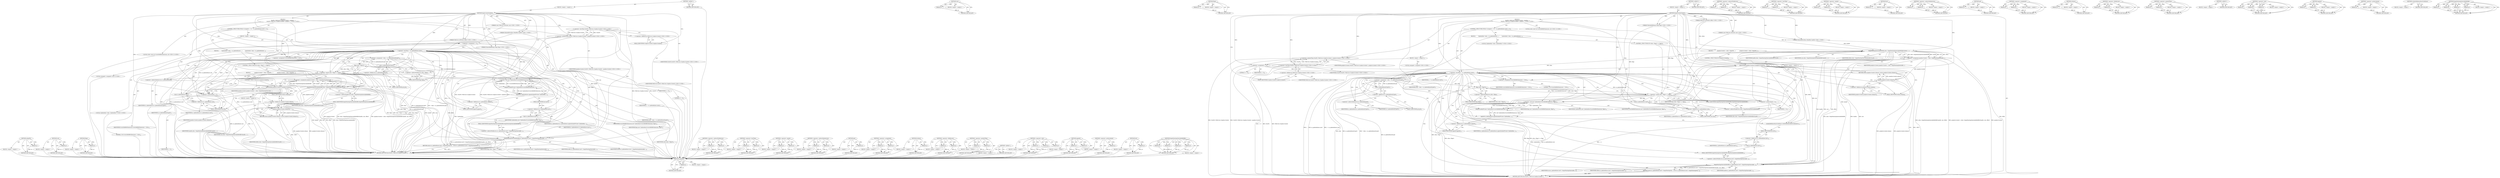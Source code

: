 digraph "beginPaintingOnAvailableBuffer" {
vulnerable_194 [label=<(METHOD,adoptPtr)>];
vulnerable_195 [label=<(PARAM,p1)>];
vulnerable_196 [label=<(BLOCK,&lt;empty&gt;,&lt;empty&gt;)>];
vulnerable_197 [label=<(METHOD_RETURN,ANY)>];
vulnerable_147 [label=<(METHOD,size)>];
vulnerable_148 [label=<(PARAM,p1)>];
vulnerable_149 [label=<(BLOCK,&lt;empty&gt;,&lt;empty&gt;)>];
vulnerable_150 [label=<(METHOD_RETURN,ANY)>];
vulnerable_169 [label=<(METHOD,flags)>];
vulnerable_170 [label=<(PARAM,p1)>];
vulnerable_171 [label=<(BLOCK,&lt;empty&gt;,&lt;empty&gt;)>];
vulnerable_172 [label=<(METHOD_RETURN,ANY)>];
vulnerable_6 [label=<(METHOD,&lt;global&gt;)<SUB>1</SUB>>];
vulnerable_7 [label=<(BLOCK,&lt;empty&gt;,&lt;empty&gt;)<SUB>1</SUB>>];
vulnerable_8 [label=<(METHOD,beginContentUpdate)<SUB>1</SUB>>];
vulnerable_9 [label="<(PARAM,const WebCore::IntSize&amp; size)<SUB>1</SUB>>"];
vulnerable_10 [label="<(PARAM,ShareableBitmap::Flags flags)<SUB>1</SUB>>"];
vulnerable_11 [label="<(PARAM,ShareableSurface::Handle&amp; handle)<SUB>1</SUB>>"];
vulnerable_12 [label="<(PARAM,WebCore::IntPoint&amp; offset)<SUB>1</SUB>>"];
vulnerable_13 [label="<(BLOCK,{
    OwnPtr&lt;WebCore::GraphicsContext&gt; graphics...,{
    OwnPtr&lt;WebCore::GraphicsContext&gt; graphics...)<SUB>2</SUB>>"];
vulnerable_14 [label="<(&lt;operator&gt;.greaterThan,OwnPtr&lt;WebCore::GraphicsContext&gt; graphicsContext)<SUB>3</SUB>>"];
vulnerable_15 [label="<(&lt;operator&gt;.lessThan,OwnPtr&lt;WebCore::GraphicsContext)<SUB>3</SUB>>"];
vulnerable_16 [label="<(IDENTIFIER,OwnPtr,OwnPtr&lt;WebCore::GraphicsContext)<SUB>3</SUB>>"];
vulnerable_17 [label="<(&lt;operator&gt;.fieldAccess,WebCore::GraphicsContext)<SUB>3</SUB>>"];
vulnerable_18 [label="<(IDENTIFIER,WebCore,OwnPtr&lt;WebCore::GraphicsContext)<SUB>3</SUB>>"];
vulnerable_19 [label=<(FIELD_IDENTIFIER,GraphicsContext,GraphicsContext)<SUB>3</SUB>>];
vulnerable_20 [label="<(IDENTIFIER,graphicsContext,OwnPtr&lt;WebCore::GraphicsContext&gt; graphicsContext)<SUB>3</SUB>>"];
vulnerable_21 [label=<(CONTROL_STRUCTURE,FOR,for (unsigned i = 0;i &lt; m_updateAtlases.size();++i))<SUB>4</SUB>>];
vulnerable_22 [label=<(BLOCK,&lt;empty&gt;,&lt;empty&gt;)<SUB>4</SUB>>];
vulnerable_23 [label="<(LOCAL,unsigned i: unsigned)<SUB>4</SUB>>"];
vulnerable_24 [label=<(&lt;operator&gt;.assignment,i = 0)<SUB>4</SUB>>];
vulnerable_25 [label=<(IDENTIFIER,i,i = 0)<SUB>4</SUB>>];
vulnerable_26 [label=<(LITERAL,0,i = 0)<SUB>4</SUB>>];
vulnerable_27 [label=<(&lt;operator&gt;.lessThan,i &lt; m_updateAtlases.size())<SUB>4</SUB>>];
vulnerable_28 [label=<(IDENTIFIER,i,i &lt; m_updateAtlases.size())<SUB>4</SUB>>];
vulnerable_29 [label=<(size,m_updateAtlases.size())<SUB>4</SUB>>];
vulnerable_30 [label=<(&lt;operator&gt;.fieldAccess,m_updateAtlases.size)<SUB>4</SUB>>];
vulnerable_31 [label=<(IDENTIFIER,m_updateAtlases,m_updateAtlases.size())<SUB>4</SUB>>];
vulnerable_32 [label=<(FIELD_IDENTIFIER,size,size)<SUB>4</SUB>>];
vulnerable_33 [label=<(&lt;operator&gt;.preIncrement,++i)<SUB>4</SUB>>];
vulnerable_34 [label=<(IDENTIFIER,i,++i)<SUB>4</SUB>>];
vulnerable_35 [label=<(BLOCK,{
        UpdateAtlas* atlas = m_updateAtlases[...,{
        UpdateAtlas* atlas = m_updateAtlases[...)<SUB>4</SUB>>];
vulnerable_36 [label="<(LOCAL,UpdateAtlas* atlas: UpdateAtlas*)<SUB>5</SUB>>"];
vulnerable_37 [label=<(&lt;operator&gt;.assignment,* atlas = m_updateAtlases[i].get())<SUB>5</SUB>>];
vulnerable_38 [label=<(IDENTIFIER,atlas,* atlas = m_updateAtlases[i].get())<SUB>5</SUB>>];
vulnerable_39 [label=<(get,m_updateAtlases[i].get())<SUB>5</SUB>>];
vulnerable_40 [label=<(&lt;operator&gt;.fieldAccess,m_updateAtlases[i].get)<SUB>5</SUB>>];
vulnerable_41 [label=<(&lt;operator&gt;.indirectIndexAccess,m_updateAtlases[i])<SUB>5</SUB>>];
vulnerable_42 [label=<(IDENTIFIER,m_updateAtlases,m_updateAtlases[i].get())<SUB>5</SUB>>];
vulnerable_43 [label=<(IDENTIFIER,i,m_updateAtlases[i].get())<SUB>5</SUB>>];
vulnerable_44 [label=<(FIELD_IDENTIFIER,get,get)<SUB>5</SUB>>];
vulnerable_45 [label=<(CONTROL_STRUCTURE,IF,if (atlas-&gt;flags() == flags))<SUB>6</SUB>>];
vulnerable_46 [label=<(&lt;operator&gt;.equals,atlas-&gt;flags() == flags)<SUB>6</SUB>>];
vulnerable_47 [label=<(flags,atlas-&gt;flags())<SUB>6</SUB>>];
vulnerable_48 [label=<(&lt;operator&gt;.indirectFieldAccess,atlas-&gt;flags)<SUB>6</SUB>>];
vulnerable_49 [label=<(IDENTIFIER,atlas,atlas-&gt;flags())<SUB>6</SUB>>];
vulnerable_50 [label=<(FIELD_IDENTIFIER,flags,flags)<SUB>6</SUB>>];
vulnerable_51 [label=<(IDENTIFIER,flags,atlas-&gt;flags() == flags)<SUB>6</SUB>>];
vulnerable_52 [label=<(BLOCK,{
            graphicsContext = atlas-&gt;beginPai...,{
            graphicsContext = atlas-&gt;beginPai...)<SUB>6</SUB>>];
vulnerable_53 [label=<(&lt;operator&gt;.assignment,graphicsContext = atlas-&gt;beginPaintingOnAvailab...)<SUB>7</SUB>>];
vulnerable_54 [label=<(IDENTIFIER,graphicsContext,graphicsContext = atlas-&gt;beginPaintingOnAvailab...)<SUB>7</SUB>>];
vulnerable_55 [label=<(beginPaintingOnAvailableBuffer,atlas-&gt;beginPaintingOnAvailableBuffer(handle, s...)<SUB>7</SUB>>];
vulnerable_56 [label=<(&lt;operator&gt;.indirectFieldAccess,atlas-&gt;beginPaintingOnAvailableBuffer)<SUB>7</SUB>>];
vulnerable_57 [label=<(IDENTIFIER,atlas,atlas-&gt;beginPaintingOnAvailableBuffer(handle, s...)<SUB>7</SUB>>];
vulnerable_58 [label=<(FIELD_IDENTIFIER,beginPaintingOnAvailableBuffer,beginPaintingOnAvailableBuffer)<SUB>7</SUB>>];
vulnerable_59 [label=<(IDENTIFIER,handle,atlas-&gt;beginPaintingOnAvailableBuffer(handle, s...)<SUB>7</SUB>>];
vulnerable_60 [label=<(IDENTIFIER,size,atlas-&gt;beginPaintingOnAvailableBuffer(handle, s...)<SUB>7</SUB>>];
vulnerable_61 [label=<(IDENTIFIER,offset,atlas-&gt;beginPaintingOnAvailableBuffer(handle, s...)<SUB>7</SUB>>];
vulnerable_62 [label=<(CONTROL_STRUCTURE,IF,if (graphicsContext))<SUB>8</SUB>>];
vulnerable_63 [label=<(IDENTIFIER,graphicsContext,if (graphicsContext))<SUB>8</SUB>>];
vulnerable_64 [label=<(BLOCK,&lt;empty&gt;,&lt;empty&gt;)<SUB>9</SUB>>];
vulnerable_65 [label=<(RETURN,return graphicsContext.release();,return graphicsContext.release();)<SUB>9</SUB>>];
vulnerable_66 [label=<(release,graphicsContext.release())<SUB>9</SUB>>];
vulnerable_67 [label=<(&lt;operator&gt;.fieldAccess,graphicsContext.release)<SUB>9</SUB>>];
vulnerable_68 [label=<(IDENTIFIER,graphicsContext,graphicsContext.release())<SUB>9</SUB>>];
vulnerable_69 [label=<(FIELD_IDENTIFIER,release,release)<SUB>9</SUB>>];
vulnerable_70 [label="<(LOCAL,static const int ScratchBufferDimension: int)<SUB>13</SUB>>"];
vulnerable_71 [label=<(&lt;operator&gt;.assignment,ScratchBufferDimension = 1024)<SUB>13</SUB>>];
vulnerable_72 [label=<(IDENTIFIER,ScratchBufferDimension,ScratchBufferDimension = 1024)<SUB>13</SUB>>];
vulnerable_73 [label=<(LITERAL,1024,ScratchBufferDimension = 1024)<SUB>13</SUB>>];
vulnerable_74 [label=<(append,m_updateAtlases.append(adoptPtr(new UpdateAtlas...)<SUB>14</SUB>>];
vulnerable_75 [label=<(&lt;operator&gt;.fieldAccess,m_updateAtlases.append)<SUB>14</SUB>>];
vulnerable_76 [label=<(IDENTIFIER,m_updateAtlases,m_updateAtlases.append(adoptPtr(new UpdateAtlas...)<SUB>14</SUB>>];
vulnerable_77 [label=<(FIELD_IDENTIFIER,append,append)<SUB>14</SUB>>];
vulnerable_78 [label=<(adoptPtr,adoptPtr(new UpdateAtlas(ScratchBufferDimension...)<SUB>14</SUB>>];
vulnerable_79 [label=<(&lt;operator&gt;.new,new UpdateAtlas(ScratchBufferDimension, flags))<SUB>14</SUB>>];
vulnerable_80 [label=<(IDENTIFIER,UpdateAtlas,new UpdateAtlas(ScratchBufferDimension, flags))<SUB>14</SUB>>];
vulnerable_81 [label=<(IDENTIFIER,ScratchBufferDimension,new UpdateAtlas(ScratchBufferDimension, flags))<SUB>14</SUB>>];
vulnerable_82 [label=<(IDENTIFIER,flags,new UpdateAtlas(ScratchBufferDimension, flags))<SUB>14</SUB>>];
vulnerable_83 [label=<(RETURN,return m_updateAtlases.last()-&gt;beginPaintingOnA...,return m_updateAtlases.last()-&gt;beginPaintingOnA...)<SUB>15</SUB>>];
vulnerable_84 [label=<(beginPaintingOnAvailableBuffer,m_updateAtlases.last()-&gt;beginPaintingOnAvailabl...)<SUB>15</SUB>>];
vulnerable_85 [label=<(&lt;operator&gt;.indirectFieldAccess,m_updateAtlases.last()-&gt;beginPaintingOnAvailabl...)<SUB>15</SUB>>];
vulnerable_86 [label=<(last,m_updateAtlases.last())<SUB>15</SUB>>];
vulnerable_87 [label=<(&lt;operator&gt;.fieldAccess,m_updateAtlases.last)<SUB>15</SUB>>];
vulnerable_88 [label=<(IDENTIFIER,m_updateAtlases,m_updateAtlases.last())<SUB>15</SUB>>];
vulnerable_89 [label=<(FIELD_IDENTIFIER,last,last)<SUB>15</SUB>>];
vulnerable_90 [label=<(FIELD_IDENTIFIER,beginPaintingOnAvailableBuffer,beginPaintingOnAvailableBuffer)<SUB>15</SUB>>];
vulnerable_91 [label=<(IDENTIFIER,handle,m_updateAtlases.last()-&gt;beginPaintingOnAvailabl...)<SUB>15</SUB>>];
vulnerable_92 [label=<(IDENTIFIER,size,m_updateAtlases.last()-&gt;beginPaintingOnAvailabl...)<SUB>15</SUB>>];
vulnerable_93 [label=<(IDENTIFIER,offset,m_updateAtlases.last()-&gt;beginPaintingOnAvailabl...)<SUB>15</SUB>>];
vulnerable_94 [label=<(METHOD_RETURN,PassOwnPtr&lt;WebCore.GraphicsContext&gt;)<SUB>1</SUB>>];
vulnerable_96 [label=<(METHOD_RETURN,ANY)<SUB>1</SUB>>];
vulnerable_173 [label=<(METHOD,&lt;operator&gt;.indirectFieldAccess)>];
vulnerable_174 [label=<(PARAM,p1)>];
vulnerable_175 [label=<(PARAM,p2)>];
vulnerable_176 [label=<(BLOCK,&lt;empty&gt;,&lt;empty&gt;)>];
vulnerable_177 [label=<(METHOD_RETURN,ANY)>];
vulnerable_132 [label=<(METHOD,&lt;operator&gt;.lessThan)>];
vulnerable_133 [label=<(PARAM,p1)>];
vulnerable_134 [label=<(PARAM,p2)>];
vulnerable_135 [label=<(BLOCK,&lt;empty&gt;,&lt;empty&gt;)>];
vulnerable_136 [label=<(METHOD_RETURN,ANY)>];
vulnerable_164 [label=<(METHOD,&lt;operator&gt;.equals)>];
vulnerable_165 [label=<(PARAM,p1)>];
vulnerable_166 [label=<(PARAM,p2)>];
vulnerable_167 [label=<(BLOCK,&lt;empty&gt;,&lt;empty&gt;)>];
vulnerable_168 [label=<(METHOD_RETURN,ANY)>];
vulnerable_159 [label=<(METHOD,&lt;operator&gt;.indirectIndexAccess)>];
vulnerable_160 [label=<(PARAM,p1)>];
vulnerable_161 [label=<(PARAM,p2)>];
vulnerable_162 [label=<(BLOCK,&lt;empty&gt;,&lt;empty&gt;)>];
vulnerable_163 [label=<(METHOD_RETURN,ANY)>];
vulnerable_155 [label=<(METHOD,get)>];
vulnerable_156 [label=<(PARAM,p1)>];
vulnerable_157 [label=<(BLOCK,&lt;empty&gt;,&lt;empty&gt;)>];
vulnerable_158 [label=<(METHOD_RETURN,ANY)>];
vulnerable_142 [label=<(METHOD,&lt;operator&gt;.assignment)>];
vulnerable_143 [label=<(PARAM,p1)>];
vulnerable_144 [label=<(PARAM,p2)>];
vulnerable_145 [label=<(BLOCK,&lt;empty&gt;,&lt;empty&gt;)>];
vulnerable_146 [label=<(METHOD_RETURN,ANY)>];
vulnerable_185 [label=<(METHOD,release)>];
vulnerable_186 [label=<(PARAM,p1)>];
vulnerable_187 [label=<(BLOCK,&lt;empty&gt;,&lt;empty&gt;)>];
vulnerable_188 [label=<(METHOD_RETURN,ANY)>];
vulnerable_137 [label=<(METHOD,&lt;operator&gt;.fieldAccess)>];
vulnerable_138 [label=<(PARAM,p1)>];
vulnerable_139 [label=<(PARAM,p2)>];
vulnerable_140 [label=<(BLOCK,&lt;empty&gt;,&lt;empty&gt;)>];
vulnerable_141 [label=<(METHOD_RETURN,ANY)>];
vulnerable_127 [label=<(METHOD,&lt;operator&gt;.greaterThan)>];
vulnerable_128 [label=<(PARAM,p1)>];
vulnerable_129 [label=<(PARAM,p2)>];
vulnerable_130 [label=<(BLOCK,&lt;empty&gt;,&lt;empty&gt;)>];
vulnerable_131 [label=<(METHOD_RETURN,ANY)>];
vulnerable_121 [label=<(METHOD,&lt;global&gt;)<SUB>1</SUB>>];
vulnerable_122 [label=<(BLOCK,&lt;empty&gt;,&lt;empty&gt;)>];
vulnerable_123 [label=<(METHOD_RETURN,ANY)>];
vulnerable_198 [label=<(METHOD,&lt;operator&gt;.new)>];
vulnerable_199 [label=<(PARAM,p1)>];
vulnerable_200 [label=<(PARAM,p2)>];
vulnerable_201 [label=<(PARAM,p3)>];
vulnerable_202 [label=<(BLOCK,&lt;empty&gt;,&lt;empty&gt;)>];
vulnerable_203 [label=<(METHOD_RETURN,ANY)>];
vulnerable_189 [label=<(METHOD,append)>];
vulnerable_190 [label=<(PARAM,p1)>];
vulnerable_191 [label=<(PARAM,p2)>];
vulnerable_192 [label=<(BLOCK,&lt;empty&gt;,&lt;empty&gt;)>];
vulnerable_193 [label=<(METHOD_RETURN,ANY)>];
vulnerable_151 [label=<(METHOD,&lt;operator&gt;.preIncrement)>];
vulnerable_152 [label=<(PARAM,p1)>];
vulnerable_153 [label=<(BLOCK,&lt;empty&gt;,&lt;empty&gt;)>];
vulnerable_154 [label=<(METHOD_RETURN,ANY)>];
vulnerable_204 [label=<(METHOD,last)>];
vulnerable_205 [label=<(PARAM,p1)>];
vulnerable_206 [label=<(BLOCK,&lt;empty&gt;,&lt;empty&gt;)>];
vulnerable_207 [label=<(METHOD_RETURN,ANY)>];
vulnerable_178 [label=<(METHOD,beginPaintingOnAvailableBuffer)>];
vulnerable_179 [label=<(PARAM,p1)>];
vulnerable_180 [label=<(PARAM,p2)>];
vulnerable_181 [label=<(PARAM,p3)>];
vulnerable_182 [label=<(PARAM,p4)>];
vulnerable_183 [label=<(BLOCK,&lt;empty&gt;,&lt;empty&gt;)>];
vulnerable_184 [label=<(METHOD_RETURN,ANY)>];
fixed_195 [label=<(METHOD,adoptPtr)>];
fixed_196 [label=<(PARAM,p1)>];
fixed_197 [label=<(BLOCK,&lt;empty&gt;,&lt;empty&gt;)>];
fixed_198 [label=<(METHOD_RETURN,ANY)>];
fixed_148 [label=<(METHOD,size)>];
fixed_149 [label=<(PARAM,p1)>];
fixed_150 [label=<(BLOCK,&lt;empty&gt;,&lt;empty&gt;)>];
fixed_151 [label=<(METHOD_RETURN,ANY)>];
fixed_170 [label=<(METHOD,flags)>];
fixed_171 [label=<(PARAM,p1)>];
fixed_172 [label=<(BLOCK,&lt;empty&gt;,&lt;empty&gt;)>];
fixed_173 [label=<(METHOD_RETURN,ANY)>];
fixed_6 [label=<(METHOD,&lt;global&gt;)<SUB>1</SUB>>];
fixed_7 [label=<(BLOCK,&lt;empty&gt;,&lt;empty&gt;)<SUB>1</SUB>>];
fixed_8 [label=<(METHOD,beginContentUpdate)<SUB>1</SUB>>];
fixed_9 [label="<(PARAM,const WebCore::IntSize&amp; size)<SUB>1</SUB>>"];
fixed_10 [label="<(PARAM,ShareableBitmap::Flags flags)<SUB>1</SUB>>"];
fixed_11 [label="<(PARAM,ShareableSurface::Handle&amp; handle)<SUB>1</SUB>>"];
fixed_12 [label="<(PARAM,WebCore::IntPoint&amp; offset)<SUB>1</SUB>>"];
fixed_13 [label="<(BLOCK,{
    OwnPtr&lt;WebCore::GraphicsContext&gt; graphics...,{
    OwnPtr&lt;WebCore::GraphicsContext&gt; graphics...)<SUB>2</SUB>>"];
fixed_14 [label="<(&lt;operator&gt;.greaterThan,OwnPtr&lt;WebCore::GraphicsContext&gt; graphicsContext)<SUB>3</SUB>>"];
fixed_15 [label="<(&lt;operator&gt;.lessThan,OwnPtr&lt;WebCore::GraphicsContext)<SUB>3</SUB>>"];
fixed_16 [label="<(IDENTIFIER,OwnPtr,OwnPtr&lt;WebCore::GraphicsContext)<SUB>3</SUB>>"];
fixed_17 [label="<(&lt;operator&gt;.fieldAccess,WebCore::GraphicsContext)<SUB>3</SUB>>"];
fixed_18 [label="<(IDENTIFIER,WebCore,OwnPtr&lt;WebCore::GraphicsContext)<SUB>3</SUB>>"];
fixed_19 [label=<(FIELD_IDENTIFIER,GraphicsContext,GraphicsContext)<SUB>3</SUB>>];
fixed_20 [label="<(IDENTIFIER,graphicsContext,OwnPtr&lt;WebCore::GraphicsContext&gt; graphicsContext)<SUB>3</SUB>>"];
fixed_21 [label=<(CONTROL_STRUCTURE,FOR,for (unsigned i = 0;i &lt; m_updateAtlases.size();++i))<SUB>4</SUB>>];
fixed_22 [label=<(BLOCK,&lt;empty&gt;,&lt;empty&gt;)<SUB>4</SUB>>];
fixed_23 [label="<(LOCAL,unsigned i: unsigned)<SUB>4</SUB>>"];
fixed_24 [label=<(&lt;operator&gt;.assignment,i = 0)<SUB>4</SUB>>];
fixed_25 [label=<(IDENTIFIER,i,i = 0)<SUB>4</SUB>>];
fixed_26 [label=<(LITERAL,0,i = 0)<SUB>4</SUB>>];
fixed_27 [label=<(&lt;operator&gt;.lessThan,i &lt; m_updateAtlases.size())<SUB>4</SUB>>];
fixed_28 [label=<(IDENTIFIER,i,i &lt; m_updateAtlases.size())<SUB>4</SUB>>];
fixed_29 [label=<(size,m_updateAtlases.size())<SUB>4</SUB>>];
fixed_30 [label=<(&lt;operator&gt;.fieldAccess,m_updateAtlases.size)<SUB>4</SUB>>];
fixed_31 [label=<(IDENTIFIER,m_updateAtlases,m_updateAtlases.size())<SUB>4</SUB>>];
fixed_32 [label=<(FIELD_IDENTIFIER,size,size)<SUB>4</SUB>>];
fixed_33 [label=<(&lt;operator&gt;.preIncrement,++i)<SUB>4</SUB>>];
fixed_34 [label=<(IDENTIFIER,i,++i)<SUB>4</SUB>>];
fixed_35 [label=<(BLOCK,{
        UpdateAtlas* atlas = m_updateAtlases[...,{
        UpdateAtlas* atlas = m_updateAtlases[...)<SUB>4</SUB>>];
fixed_36 [label="<(LOCAL,UpdateAtlas* atlas: UpdateAtlas*)<SUB>5</SUB>>"];
fixed_37 [label=<(&lt;operator&gt;.assignment,* atlas = m_updateAtlases[i].get())<SUB>5</SUB>>];
fixed_38 [label=<(IDENTIFIER,atlas,* atlas = m_updateAtlases[i].get())<SUB>5</SUB>>];
fixed_39 [label=<(get,m_updateAtlases[i].get())<SUB>5</SUB>>];
fixed_40 [label=<(&lt;operator&gt;.fieldAccess,m_updateAtlases[i].get)<SUB>5</SUB>>];
fixed_41 [label=<(&lt;operator&gt;.indirectIndexAccess,m_updateAtlases[i])<SUB>5</SUB>>];
fixed_42 [label=<(IDENTIFIER,m_updateAtlases,m_updateAtlases[i].get())<SUB>5</SUB>>];
fixed_43 [label=<(IDENTIFIER,i,m_updateAtlases[i].get())<SUB>5</SUB>>];
fixed_44 [label=<(FIELD_IDENTIFIER,get,get)<SUB>5</SUB>>];
fixed_45 [label=<(CONTROL_STRUCTURE,IF,if (atlas-&gt;flags() == flags))<SUB>6</SUB>>];
fixed_46 [label=<(&lt;operator&gt;.equals,atlas-&gt;flags() == flags)<SUB>6</SUB>>];
fixed_47 [label=<(flags,atlas-&gt;flags())<SUB>6</SUB>>];
fixed_48 [label=<(&lt;operator&gt;.indirectFieldAccess,atlas-&gt;flags)<SUB>6</SUB>>];
fixed_49 [label=<(IDENTIFIER,atlas,atlas-&gt;flags())<SUB>6</SUB>>];
fixed_50 [label=<(FIELD_IDENTIFIER,flags,flags)<SUB>6</SUB>>];
fixed_51 [label=<(IDENTIFIER,flags,atlas-&gt;flags() == flags)<SUB>6</SUB>>];
fixed_52 [label=<(BLOCK,{
            graphicsContext = atlas-&gt;beginPai...,{
            graphicsContext = atlas-&gt;beginPai...)<SUB>6</SUB>>];
fixed_53 [label=<(&lt;operator&gt;.assignment,graphicsContext = atlas-&gt;beginPaintingOnAvailab...)<SUB>7</SUB>>];
fixed_54 [label=<(IDENTIFIER,graphicsContext,graphicsContext = atlas-&gt;beginPaintingOnAvailab...)<SUB>7</SUB>>];
fixed_55 [label=<(beginPaintingOnAvailableBuffer,atlas-&gt;beginPaintingOnAvailableBuffer(handle, s...)<SUB>7</SUB>>];
fixed_56 [label=<(&lt;operator&gt;.indirectFieldAccess,atlas-&gt;beginPaintingOnAvailableBuffer)<SUB>7</SUB>>];
fixed_57 [label=<(IDENTIFIER,atlas,atlas-&gt;beginPaintingOnAvailableBuffer(handle, s...)<SUB>7</SUB>>];
fixed_58 [label=<(FIELD_IDENTIFIER,beginPaintingOnAvailableBuffer,beginPaintingOnAvailableBuffer)<SUB>7</SUB>>];
fixed_59 [label=<(IDENTIFIER,handle,atlas-&gt;beginPaintingOnAvailableBuffer(handle, s...)<SUB>7</SUB>>];
fixed_60 [label=<(IDENTIFIER,size,atlas-&gt;beginPaintingOnAvailableBuffer(handle, s...)<SUB>7</SUB>>];
fixed_61 [label=<(IDENTIFIER,offset,atlas-&gt;beginPaintingOnAvailableBuffer(handle, s...)<SUB>7</SUB>>];
fixed_62 [label=<(CONTROL_STRUCTURE,IF,if (graphicsContext))<SUB>8</SUB>>];
fixed_63 [label=<(IDENTIFIER,graphicsContext,if (graphicsContext))<SUB>8</SUB>>];
fixed_64 [label=<(BLOCK,&lt;empty&gt;,&lt;empty&gt;)<SUB>9</SUB>>];
fixed_65 [label=<(RETURN,return graphicsContext.release();,return graphicsContext.release();)<SUB>9</SUB>>];
fixed_66 [label=<(release,graphicsContext.release())<SUB>9</SUB>>];
fixed_67 [label=<(&lt;operator&gt;.fieldAccess,graphicsContext.release)<SUB>9</SUB>>];
fixed_68 [label=<(IDENTIFIER,graphicsContext,graphicsContext.release())<SUB>9</SUB>>];
fixed_69 [label=<(FIELD_IDENTIFIER,release,release)<SUB>9</SUB>>];
fixed_70 [label="<(LOCAL,static const int ScratchBufferDimension: int)<SUB>13</SUB>>"];
fixed_71 [label=<(&lt;operator&gt;.assignment,ScratchBufferDimension = 1024)<SUB>13</SUB>>];
fixed_72 [label=<(IDENTIFIER,ScratchBufferDimension,ScratchBufferDimension = 1024)<SUB>13</SUB>>];
fixed_73 [label=<(LITERAL,1024,ScratchBufferDimension = 1024)<SUB>13</SUB>>];
fixed_74 [label=<(append,m_updateAtlases.append(adoptPtr(new UpdateAtlas...)<SUB>14</SUB>>];
fixed_75 [label=<(&lt;operator&gt;.fieldAccess,m_updateAtlases.append)<SUB>14</SUB>>];
fixed_76 [label=<(IDENTIFIER,m_updateAtlases,m_updateAtlases.append(adoptPtr(new UpdateAtlas...)<SUB>14</SUB>>];
fixed_77 [label=<(FIELD_IDENTIFIER,append,append)<SUB>14</SUB>>];
fixed_78 [label=<(adoptPtr,adoptPtr(new UpdateAtlas(ScratchBufferDimension...)<SUB>14</SUB>>];
fixed_79 [label=<(&lt;operator&gt;.new,new UpdateAtlas(ScratchBufferDimension, flags))<SUB>14</SUB>>];
fixed_80 [label=<(IDENTIFIER,UpdateAtlas,new UpdateAtlas(ScratchBufferDimension, flags))<SUB>14</SUB>>];
fixed_81 [label=<(IDENTIFIER,ScratchBufferDimension,new UpdateAtlas(ScratchBufferDimension, flags))<SUB>14</SUB>>];
fixed_82 [label=<(IDENTIFIER,flags,new UpdateAtlas(ScratchBufferDimension, flags))<SUB>14</SUB>>];
fixed_83 [label=<(scheduleReleaseInactiveAtlases,scheduleReleaseInactiveAtlases())<SUB>15</SUB>>];
fixed_84 [label=<(RETURN,return m_updateAtlases.last()-&gt;beginPaintingOnA...,return m_updateAtlases.last()-&gt;beginPaintingOnA...)<SUB>16</SUB>>];
fixed_85 [label=<(beginPaintingOnAvailableBuffer,m_updateAtlases.last()-&gt;beginPaintingOnAvailabl...)<SUB>16</SUB>>];
fixed_86 [label=<(&lt;operator&gt;.indirectFieldAccess,m_updateAtlases.last()-&gt;beginPaintingOnAvailabl...)<SUB>16</SUB>>];
fixed_87 [label=<(last,m_updateAtlases.last())<SUB>16</SUB>>];
fixed_88 [label=<(&lt;operator&gt;.fieldAccess,m_updateAtlases.last)<SUB>16</SUB>>];
fixed_89 [label=<(IDENTIFIER,m_updateAtlases,m_updateAtlases.last())<SUB>16</SUB>>];
fixed_90 [label=<(FIELD_IDENTIFIER,last,last)<SUB>16</SUB>>];
fixed_91 [label=<(FIELD_IDENTIFIER,beginPaintingOnAvailableBuffer,beginPaintingOnAvailableBuffer)<SUB>16</SUB>>];
fixed_92 [label=<(IDENTIFIER,handle,m_updateAtlases.last()-&gt;beginPaintingOnAvailabl...)<SUB>16</SUB>>];
fixed_93 [label=<(IDENTIFIER,size,m_updateAtlases.last()-&gt;beginPaintingOnAvailabl...)<SUB>16</SUB>>];
fixed_94 [label=<(IDENTIFIER,offset,m_updateAtlases.last()-&gt;beginPaintingOnAvailabl...)<SUB>16</SUB>>];
fixed_95 [label=<(METHOD_RETURN,PassOwnPtr&lt;WebCore.GraphicsContext&gt;)<SUB>1</SUB>>];
fixed_97 [label=<(METHOD_RETURN,ANY)<SUB>1</SUB>>];
fixed_174 [label=<(METHOD,&lt;operator&gt;.indirectFieldAccess)>];
fixed_175 [label=<(PARAM,p1)>];
fixed_176 [label=<(PARAM,p2)>];
fixed_177 [label=<(BLOCK,&lt;empty&gt;,&lt;empty&gt;)>];
fixed_178 [label=<(METHOD_RETURN,ANY)>];
fixed_133 [label=<(METHOD,&lt;operator&gt;.lessThan)>];
fixed_134 [label=<(PARAM,p1)>];
fixed_135 [label=<(PARAM,p2)>];
fixed_136 [label=<(BLOCK,&lt;empty&gt;,&lt;empty&gt;)>];
fixed_137 [label=<(METHOD_RETURN,ANY)>];
fixed_165 [label=<(METHOD,&lt;operator&gt;.equals)>];
fixed_166 [label=<(PARAM,p1)>];
fixed_167 [label=<(PARAM,p2)>];
fixed_168 [label=<(BLOCK,&lt;empty&gt;,&lt;empty&gt;)>];
fixed_169 [label=<(METHOD_RETURN,ANY)>];
fixed_208 [label=<(METHOD,last)>];
fixed_209 [label=<(PARAM,p1)>];
fixed_210 [label=<(BLOCK,&lt;empty&gt;,&lt;empty&gt;)>];
fixed_211 [label=<(METHOD_RETURN,ANY)>];
fixed_160 [label=<(METHOD,&lt;operator&gt;.indirectIndexAccess)>];
fixed_161 [label=<(PARAM,p1)>];
fixed_162 [label=<(PARAM,p2)>];
fixed_163 [label=<(BLOCK,&lt;empty&gt;,&lt;empty&gt;)>];
fixed_164 [label=<(METHOD_RETURN,ANY)>];
fixed_156 [label=<(METHOD,get)>];
fixed_157 [label=<(PARAM,p1)>];
fixed_158 [label=<(BLOCK,&lt;empty&gt;,&lt;empty&gt;)>];
fixed_159 [label=<(METHOD_RETURN,ANY)>];
fixed_143 [label=<(METHOD,&lt;operator&gt;.assignment)>];
fixed_144 [label=<(PARAM,p1)>];
fixed_145 [label=<(PARAM,p2)>];
fixed_146 [label=<(BLOCK,&lt;empty&gt;,&lt;empty&gt;)>];
fixed_147 [label=<(METHOD_RETURN,ANY)>];
fixed_186 [label=<(METHOD,release)>];
fixed_187 [label=<(PARAM,p1)>];
fixed_188 [label=<(BLOCK,&lt;empty&gt;,&lt;empty&gt;)>];
fixed_189 [label=<(METHOD_RETURN,ANY)>];
fixed_138 [label=<(METHOD,&lt;operator&gt;.fieldAccess)>];
fixed_139 [label=<(PARAM,p1)>];
fixed_140 [label=<(PARAM,p2)>];
fixed_141 [label=<(BLOCK,&lt;empty&gt;,&lt;empty&gt;)>];
fixed_142 [label=<(METHOD_RETURN,ANY)>];
fixed_128 [label=<(METHOD,&lt;operator&gt;.greaterThan)>];
fixed_129 [label=<(PARAM,p1)>];
fixed_130 [label=<(PARAM,p2)>];
fixed_131 [label=<(BLOCK,&lt;empty&gt;,&lt;empty&gt;)>];
fixed_132 [label=<(METHOD_RETURN,ANY)>];
fixed_122 [label=<(METHOD,&lt;global&gt;)<SUB>1</SUB>>];
fixed_123 [label=<(BLOCK,&lt;empty&gt;,&lt;empty&gt;)>];
fixed_124 [label=<(METHOD_RETURN,ANY)>];
fixed_199 [label=<(METHOD,&lt;operator&gt;.new)>];
fixed_200 [label=<(PARAM,p1)>];
fixed_201 [label=<(PARAM,p2)>];
fixed_202 [label=<(PARAM,p3)>];
fixed_203 [label=<(BLOCK,&lt;empty&gt;,&lt;empty&gt;)>];
fixed_204 [label=<(METHOD_RETURN,ANY)>];
fixed_190 [label=<(METHOD,append)>];
fixed_191 [label=<(PARAM,p1)>];
fixed_192 [label=<(PARAM,p2)>];
fixed_193 [label=<(BLOCK,&lt;empty&gt;,&lt;empty&gt;)>];
fixed_194 [label=<(METHOD_RETURN,ANY)>];
fixed_152 [label=<(METHOD,&lt;operator&gt;.preIncrement)>];
fixed_153 [label=<(PARAM,p1)>];
fixed_154 [label=<(BLOCK,&lt;empty&gt;,&lt;empty&gt;)>];
fixed_155 [label=<(METHOD_RETURN,ANY)>];
fixed_205 [label=<(METHOD,scheduleReleaseInactiveAtlases)>];
fixed_206 [label=<(BLOCK,&lt;empty&gt;,&lt;empty&gt;)>];
fixed_207 [label=<(METHOD_RETURN,ANY)>];
fixed_179 [label=<(METHOD,beginPaintingOnAvailableBuffer)>];
fixed_180 [label=<(PARAM,p1)>];
fixed_181 [label=<(PARAM,p2)>];
fixed_182 [label=<(PARAM,p3)>];
fixed_183 [label=<(PARAM,p4)>];
fixed_184 [label=<(BLOCK,&lt;empty&gt;,&lt;empty&gt;)>];
fixed_185 [label=<(METHOD_RETURN,ANY)>];
vulnerable_194 -> vulnerable_195  [key=0, label="AST: "];
vulnerable_194 -> vulnerable_195  [key=1, label="DDG: "];
vulnerable_194 -> vulnerable_196  [key=0, label="AST: "];
vulnerable_194 -> vulnerable_197  [key=0, label="AST: "];
vulnerable_194 -> vulnerable_197  [key=1, label="CFG: "];
vulnerable_195 -> vulnerable_197  [key=0, label="DDG: p1"];
vulnerable_196 -> fixed_195  [key=0];
vulnerable_197 -> fixed_195  [key=0];
vulnerable_147 -> vulnerable_148  [key=0, label="AST: "];
vulnerable_147 -> vulnerable_148  [key=1, label="DDG: "];
vulnerable_147 -> vulnerable_149  [key=0, label="AST: "];
vulnerable_147 -> vulnerable_150  [key=0, label="AST: "];
vulnerable_147 -> vulnerable_150  [key=1, label="CFG: "];
vulnerable_148 -> vulnerable_150  [key=0, label="DDG: p1"];
vulnerable_149 -> fixed_195  [key=0];
vulnerable_150 -> fixed_195  [key=0];
vulnerable_169 -> vulnerable_170  [key=0, label="AST: "];
vulnerable_169 -> vulnerable_170  [key=1, label="DDG: "];
vulnerable_169 -> vulnerable_171  [key=0, label="AST: "];
vulnerable_169 -> vulnerable_172  [key=0, label="AST: "];
vulnerable_169 -> vulnerable_172  [key=1, label="CFG: "];
vulnerable_170 -> vulnerable_172  [key=0, label="DDG: p1"];
vulnerable_171 -> fixed_195  [key=0];
vulnerable_172 -> fixed_195  [key=0];
vulnerable_6 -> vulnerable_7  [key=0, label="AST: "];
vulnerable_6 -> vulnerable_96  [key=0, label="AST: "];
vulnerable_6 -> vulnerable_96  [key=1, label="CFG: "];
vulnerable_7 -> vulnerable_8  [key=0, label="AST: "];
vulnerable_8 -> vulnerable_9  [key=0, label="AST: "];
vulnerable_8 -> vulnerable_9  [key=1, label="DDG: "];
vulnerable_8 -> vulnerable_10  [key=0, label="AST: "];
vulnerable_8 -> vulnerable_10  [key=1, label="DDG: "];
vulnerable_8 -> vulnerable_11  [key=0, label="AST: "];
vulnerable_8 -> vulnerable_11  [key=1, label="DDG: "];
vulnerable_8 -> vulnerable_12  [key=0, label="AST: "];
vulnerable_8 -> vulnerable_12  [key=1, label="DDG: "];
vulnerable_8 -> vulnerable_13  [key=0, label="AST: "];
vulnerable_8 -> vulnerable_94  [key=0, label="AST: "];
vulnerable_8 -> vulnerable_19  [key=0, label="CFG: "];
vulnerable_8 -> vulnerable_71  [key=0, label="DDG: "];
vulnerable_8 -> vulnerable_14  [key=0, label="DDG: "];
vulnerable_8 -> vulnerable_15  [key=0, label="DDG: "];
vulnerable_8 -> vulnerable_24  [key=0, label="DDG: "];
vulnerable_8 -> vulnerable_27  [key=0, label="DDG: "];
vulnerable_8 -> vulnerable_33  [key=0, label="DDG: "];
vulnerable_8 -> vulnerable_84  [key=0, label="DDG: "];
vulnerable_8 -> vulnerable_79  [key=0, label="DDG: "];
vulnerable_8 -> vulnerable_46  [key=0, label="DDG: "];
vulnerable_8 -> vulnerable_63  [key=0, label="DDG: "];
vulnerable_8 -> vulnerable_55  [key=0, label="DDG: "];
vulnerable_9 -> vulnerable_84  [key=0, label="DDG: size"];
vulnerable_9 -> vulnerable_55  [key=0, label="DDG: size"];
vulnerable_10 -> vulnerable_79  [key=0, label="DDG: flags"];
vulnerable_10 -> vulnerable_46  [key=0, label="DDG: flags"];
vulnerable_11 -> vulnerable_84  [key=0, label="DDG: handle"];
vulnerable_11 -> vulnerable_55  [key=0, label="DDG: handle"];
vulnerable_12 -> vulnerable_84  [key=0, label="DDG: offset"];
vulnerable_12 -> vulnerable_55  [key=0, label="DDG: offset"];
vulnerable_13 -> vulnerable_14  [key=0, label="AST: "];
vulnerable_13 -> vulnerable_21  [key=0, label="AST: "];
vulnerable_13 -> vulnerable_70  [key=0, label="AST: "];
vulnerable_13 -> vulnerable_71  [key=0, label="AST: "];
vulnerable_13 -> vulnerable_74  [key=0, label="AST: "];
vulnerable_13 -> vulnerable_83  [key=0, label="AST: "];
vulnerable_14 -> vulnerable_15  [key=0, label="AST: "];
vulnerable_14 -> vulnerable_20  [key=0, label="AST: "];
vulnerable_14 -> vulnerable_24  [key=0, label="CFG: "];
vulnerable_14 -> vulnerable_94  [key=0, label="DDG: OwnPtr&lt;WebCore::GraphicsContext"];
vulnerable_14 -> vulnerable_94  [key=1, label="DDG: OwnPtr&lt;WebCore::GraphicsContext&gt; graphicsContext"];
vulnerable_15 -> vulnerable_16  [key=0, label="AST: "];
vulnerable_15 -> vulnerable_17  [key=0, label="AST: "];
vulnerable_15 -> vulnerable_14  [key=0, label="CFG: "];
vulnerable_15 -> vulnerable_14  [key=1, label="DDG: OwnPtr"];
vulnerable_15 -> vulnerable_14  [key=2, label="DDG: WebCore::GraphicsContext"];
vulnerable_15 -> vulnerable_94  [key=0, label="DDG: WebCore::GraphicsContext"];
vulnerable_15 -> vulnerable_94  [key=1, label="DDG: OwnPtr"];
vulnerable_16 -> fixed_195  [key=0];
vulnerable_17 -> vulnerable_18  [key=0, label="AST: "];
vulnerable_17 -> vulnerable_19  [key=0, label="AST: "];
vulnerable_17 -> vulnerable_15  [key=0, label="CFG: "];
vulnerable_18 -> fixed_195  [key=0];
vulnerable_19 -> vulnerable_17  [key=0, label="CFG: "];
vulnerable_20 -> fixed_195  [key=0];
vulnerable_21 -> vulnerable_22  [key=0, label="AST: "];
vulnerable_21 -> vulnerable_27  [key=0, label="AST: "];
vulnerable_21 -> vulnerable_33  [key=0, label="AST: "];
vulnerable_21 -> vulnerable_35  [key=0, label="AST: "];
vulnerable_22 -> vulnerable_23  [key=0, label="AST: "];
vulnerable_22 -> vulnerable_24  [key=0, label="AST: "];
vulnerable_23 -> fixed_195  [key=0];
vulnerable_24 -> vulnerable_25  [key=0, label="AST: "];
vulnerable_24 -> vulnerable_26  [key=0, label="AST: "];
vulnerable_24 -> vulnerable_32  [key=0, label="CFG: "];
vulnerable_24 -> vulnerable_94  [key=0, label="DDG: i = 0"];
vulnerable_24 -> vulnerable_27  [key=0, label="DDG: i"];
vulnerable_25 -> fixed_195  [key=0];
vulnerable_26 -> fixed_195  [key=0];
vulnerable_27 -> vulnerable_28  [key=0, label="AST: "];
vulnerable_27 -> vulnerable_29  [key=0, label="AST: "];
vulnerable_27 -> vulnerable_41  [key=0, label="CFG: "];
vulnerable_27 -> vulnerable_41  [key=1, label="CDG: "];
vulnerable_27 -> vulnerable_71  [key=0, label="CFG: "];
vulnerable_27 -> vulnerable_71  [key=1, label="CDG: "];
vulnerable_27 -> vulnerable_94  [key=0, label="DDG: i"];
vulnerable_27 -> vulnerable_94  [key=1, label="DDG: m_updateAtlases.size()"];
vulnerable_27 -> vulnerable_94  [key=2, label="DDG: i &lt; m_updateAtlases.size()"];
vulnerable_27 -> vulnerable_33  [key=0, label="DDG: i"];
vulnerable_27 -> vulnerable_47  [key=0, label="CDG: "];
vulnerable_27 -> vulnerable_48  [key=0, label="CDG: "];
vulnerable_27 -> vulnerable_77  [key=0, label="CDG: "];
vulnerable_27 -> vulnerable_89  [key=0, label="CDG: "];
vulnerable_27 -> vulnerable_75  [key=0, label="CDG: "];
vulnerable_27 -> vulnerable_37  [key=0, label="CDG: "];
vulnerable_27 -> vulnerable_46  [key=0, label="CDG: "];
vulnerable_27 -> vulnerable_84  [key=0, label="CDG: "];
vulnerable_27 -> vulnerable_85  [key=0, label="CDG: "];
vulnerable_27 -> vulnerable_74  [key=0, label="CDG: "];
vulnerable_27 -> vulnerable_40  [key=0, label="CDG: "];
vulnerable_27 -> vulnerable_50  [key=0, label="CDG: "];
vulnerable_27 -> vulnerable_87  [key=0, label="CDG: "];
vulnerable_27 -> vulnerable_44  [key=0, label="CDG: "];
vulnerable_27 -> vulnerable_90  [key=0, label="CDG: "];
vulnerable_27 -> vulnerable_79  [key=0, label="CDG: "];
vulnerable_27 -> vulnerable_83  [key=0, label="CDG: "];
vulnerable_27 -> vulnerable_78  [key=0, label="CDG: "];
vulnerable_27 -> vulnerable_39  [key=0, label="CDG: "];
vulnerable_27 -> vulnerable_86  [key=0, label="CDG: "];
vulnerable_28 -> fixed_195  [key=0];
vulnerable_29 -> vulnerable_30  [key=0, label="AST: "];
vulnerable_29 -> vulnerable_27  [key=0, label="CFG: "];
vulnerable_29 -> vulnerable_27  [key=1, label="DDG: m_updateAtlases.size"];
vulnerable_29 -> vulnerable_94  [key=0, label="DDG: m_updateAtlases.size"];
vulnerable_30 -> vulnerable_31  [key=0, label="AST: "];
vulnerable_30 -> vulnerable_32  [key=0, label="AST: "];
vulnerable_30 -> vulnerable_29  [key=0, label="CFG: "];
vulnerable_31 -> fixed_195  [key=0];
vulnerable_32 -> vulnerable_30  [key=0, label="CFG: "];
vulnerable_33 -> vulnerable_34  [key=0, label="AST: "];
vulnerable_33 -> vulnerable_32  [key=0, label="CFG: "];
vulnerable_33 -> vulnerable_94  [key=0, label="DDG: ++i"];
vulnerable_33 -> vulnerable_27  [key=0, label="DDG: i"];
vulnerable_34 -> fixed_195  [key=0];
vulnerable_35 -> vulnerable_36  [key=0, label="AST: "];
vulnerable_35 -> vulnerable_37  [key=0, label="AST: "];
vulnerable_35 -> vulnerable_45  [key=0, label="AST: "];
vulnerable_36 -> fixed_195  [key=0];
vulnerable_37 -> vulnerable_38  [key=0, label="AST: "];
vulnerable_37 -> vulnerable_39  [key=0, label="AST: "];
vulnerable_37 -> vulnerable_50  [key=0, label="CFG: "];
vulnerable_37 -> vulnerable_94  [key=0, label="DDG: atlas"];
vulnerable_37 -> vulnerable_94  [key=1, label="DDG: m_updateAtlases[i].get()"];
vulnerable_37 -> vulnerable_94  [key=2, label="DDG: * atlas = m_updateAtlases[i].get()"];
vulnerable_37 -> vulnerable_47  [key=0, label="DDG: atlas"];
vulnerable_37 -> vulnerable_55  [key=0, label="DDG: atlas"];
vulnerable_38 -> fixed_195  [key=0];
vulnerable_39 -> vulnerable_40  [key=0, label="AST: "];
vulnerable_39 -> vulnerable_37  [key=0, label="CFG: "];
vulnerable_39 -> vulnerable_37  [key=1, label="DDG: m_updateAtlases[i].get"];
vulnerable_39 -> vulnerable_94  [key=0, label="DDG: m_updateAtlases[i].get"];
vulnerable_40 -> vulnerable_41  [key=0, label="AST: "];
vulnerable_40 -> vulnerable_44  [key=0, label="AST: "];
vulnerable_40 -> vulnerable_39  [key=0, label="CFG: "];
vulnerable_41 -> vulnerable_42  [key=0, label="AST: "];
vulnerable_41 -> vulnerable_43  [key=0, label="AST: "];
vulnerable_41 -> vulnerable_44  [key=0, label="CFG: "];
vulnerable_42 -> fixed_195  [key=0];
vulnerable_43 -> fixed_195  [key=0];
vulnerable_44 -> vulnerable_40  [key=0, label="CFG: "];
vulnerable_45 -> vulnerable_46  [key=0, label="AST: "];
vulnerable_45 -> vulnerable_52  [key=0, label="AST: "];
vulnerable_46 -> vulnerable_47  [key=0, label="AST: "];
vulnerable_46 -> vulnerable_51  [key=0, label="AST: "];
vulnerable_46 -> vulnerable_58  [key=0, label="CFG: "];
vulnerable_46 -> vulnerable_58  [key=1, label="CDG: "];
vulnerable_46 -> vulnerable_33  [key=0, label="CFG: "];
vulnerable_46 -> vulnerable_33  [key=1, label="CDG: "];
vulnerable_46 -> vulnerable_94  [key=0, label="DDG: atlas-&gt;flags()"];
vulnerable_46 -> vulnerable_94  [key=1, label="DDG: flags"];
vulnerable_46 -> vulnerable_94  [key=2, label="DDG: atlas-&gt;flags() == flags"];
vulnerable_46 -> vulnerable_79  [key=0, label="DDG: flags"];
vulnerable_46 -> vulnerable_30  [key=0, label="CDG: "];
vulnerable_46 -> vulnerable_32  [key=0, label="CDG: "];
vulnerable_46 -> vulnerable_56  [key=0, label="CDG: "];
vulnerable_46 -> vulnerable_27  [key=0, label="CDG: "];
vulnerable_46 -> vulnerable_29  [key=0, label="CDG: "];
vulnerable_46 -> vulnerable_53  [key=0, label="CDG: "];
vulnerable_46 -> vulnerable_63  [key=0, label="CDG: "];
vulnerable_46 -> vulnerable_55  [key=0, label="CDG: "];
vulnerable_47 -> vulnerable_48  [key=0, label="AST: "];
vulnerable_47 -> vulnerable_46  [key=0, label="CFG: "];
vulnerable_47 -> vulnerable_46  [key=1, label="DDG: atlas-&gt;flags"];
vulnerable_47 -> vulnerable_94  [key=0, label="DDG: atlas-&gt;flags"];
vulnerable_48 -> vulnerable_49  [key=0, label="AST: "];
vulnerable_48 -> vulnerable_50  [key=0, label="AST: "];
vulnerable_48 -> vulnerable_47  [key=0, label="CFG: "];
vulnerable_49 -> fixed_195  [key=0];
vulnerable_50 -> vulnerable_48  [key=0, label="CFG: "];
vulnerable_51 -> fixed_195  [key=0];
vulnerable_52 -> vulnerable_53  [key=0, label="AST: "];
vulnerable_52 -> vulnerable_62  [key=0, label="AST: "];
vulnerable_53 -> vulnerable_54  [key=0, label="AST: "];
vulnerable_53 -> vulnerable_55  [key=0, label="AST: "];
vulnerable_53 -> vulnerable_63  [key=0, label="CFG: "];
vulnerable_53 -> vulnerable_94  [key=0, label="DDG: graphicsContext"];
vulnerable_53 -> vulnerable_94  [key=1, label="DDG: atlas-&gt;beginPaintingOnAvailableBuffer(handle, size, offset)"];
vulnerable_53 -> vulnerable_94  [key=2, label="DDG: graphicsContext = atlas-&gt;beginPaintingOnAvailableBuffer(handle, size, offset)"];
vulnerable_53 -> vulnerable_66  [key=0, label="DDG: graphicsContext"];
vulnerable_54 -> fixed_195  [key=0];
vulnerable_55 -> vulnerable_56  [key=0, label="AST: "];
vulnerable_55 -> vulnerable_59  [key=0, label="AST: "];
vulnerable_55 -> vulnerable_60  [key=0, label="AST: "];
vulnerable_55 -> vulnerable_61  [key=0, label="AST: "];
vulnerable_55 -> vulnerable_53  [key=0, label="CFG: "];
vulnerable_55 -> vulnerable_53  [key=1, label="DDG: atlas-&gt;beginPaintingOnAvailableBuffer"];
vulnerable_55 -> vulnerable_53  [key=2, label="DDG: handle"];
vulnerable_55 -> vulnerable_53  [key=3, label="DDG: size"];
vulnerable_55 -> vulnerable_53  [key=4, label="DDG: offset"];
vulnerable_55 -> vulnerable_94  [key=0, label="DDG: atlas-&gt;beginPaintingOnAvailableBuffer"];
vulnerable_55 -> vulnerable_94  [key=1, label="DDG: handle"];
vulnerable_55 -> vulnerable_94  [key=2, label="DDG: size"];
vulnerable_55 -> vulnerable_94  [key=3, label="DDG: offset"];
vulnerable_55 -> vulnerable_84  [key=0, label="DDG: handle"];
vulnerable_55 -> vulnerable_84  [key=1, label="DDG: size"];
vulnerable_55 -> vulnerable_84  [key=2, label="DDG: offset"];
vulnerable_56 -> vulnerable_57  [key=0, label="AST: "];
vulnerable_56 -> vulnerable_58  [key=0, label="AST: "];
vulnerable_56 -> vulnerable_55  [key=0, label="CFG: "];
vulnerable_57 -> fixed_195  [key=0];
vulnerable_58 -> vulnerable_56  [key=0, label="CFG: "];
vulnerable_59 -> fixed_195  [key=0];
vulnerable_60 -> fixed_195  [key=0];
vulnerable_61 -> fixed_195  [key=0];
vulnerable_62 -> vulnerable_63  [key=0, label="AST: "];
vulnerable_62 -> vulnerable_64  [key=0, label="AST: "];
vulnerable_63 -> vulnerable_69  [key=0, label="CFG: "];
vulnerable_63 -> vulnerable_69  [key=1, label="CDG: "];
vulnerable_63 -> vulnerable_33  [key=0, label="CFG: "];
vulnerable_63 -> vulnerable_33  [key=1, label="CDG: "];
vulnerable_63 -> vulnerable_30  [key=0, label="CDG: "];
vulnerable_63 -> vulnerable_32  [key=0, label="CDG: "];
vulnerable_63 -> vulnerable_66  [key=0, label="CDG: "];
vulnerable_63 -> vulnerable_67  [key=0, label="CDG: "];
vulnerable_63 -> vulnerable_27  [key=0, label="CDG: "];
vulnerable_63 -> vulnerable_29  [key=0, label="CDG: "];
vulnerable_63 -> vulnerable_65  [key=0, label="CDG: "];
vulnerable_64 -> vulnerable_65  [key=0, label="AST: "];
vulnerable_65 -> vulnerable_66  [key=0, label="AST: "];
vulnerable_65 -> vulnerable_94  [key=0, label="CFG: "];
vulnerable_65 -> vulnerable_94  [key=1, label="DDG: &lt;RET&gt;"];
vulnerable_66 -> vulnerable_67  [key=0, label="AST: "];
vulnerable_66 -> vulnerable_65  [key=0, label="CFG: "];
vulnerable_66 -> vulnerable_65  [key=1, label="DDG: graphicsContext.release()"];
vulnerable_66 -> vulnerable_94  [key=0, label="DDG: graphicsContext.release"];
vulnerable_66 -> vulnerable_94  [key=1, label="DDG: graphicsContext.release()"];
vulnerable_67 -> vulnerable_68  [key=0, label="AST: "];
vulnerable_67 -> vulnerable_69  [key=0, label="AST: "];
vulnerable_67 -> vulnerable_66  [key=0, label="CFG: "];
vulnerable_68 -> fixed_195  [key=0];
vulnerable_69 -> vulnerable_67  [key=0, label="CFG: "];
vulnerable_70 -> fixed_195  [key=0];
vulnerable_71 -> vulnerable_72  [key=0, label="AST: "];
vulnerable_71 -> vulnerable_73  [key=0, label="AST: "];
vulnerable_71 -> vulnerable_77  [key=0, label="CFG: "];
vulnerable_71 -> vulnerable_79  [key=0, label="DDG: ScratchBufferDimension"];
vulnerable_72 -> fixed_195  [key=0];
vulnerable_73 -> fixed_195  [key=0];
vulnerable_74 -> vulnerable_75  [key=0, label="AST: "];
vulnerable_74 -> vulnerable_78  [key=0, label="AST: "];
vulnerable_74 -> vulnerable_89  [key=0, label="CFG: "];
vulnerable_75 -> vulnerable_76  [key=0, label="AST: "];
vulnerable_75 -> vulnerable_77  [key=0, label="AST: "];
vulnerable_75 -> vulnerable_79  [key=0, label="CFG: "];
vulnerable_76 -> fixed_195  [key=0];
vulnerable_77 -> vulnerable_75  [key=0, label="CFG: "];
vulnerable_78 -> vulnerable_79  [key=0, label="AST: "];
vulnerable_78 -> vulnerable_74  [key=0, label="CFG: "];
vulnerable_78 -> vulnerable_74  [key=1, label="DDG: new UpdateAtlas(ScratchBufferDimension, flags)"];
vulnerable_79 -> vulnerable_80  [key=0, label="AST: "];
vulnerable_79 -> vulnerable_81  [key=0, label="AST: "];
vulnerable_79 -> vulnerable_82  [key=0, label="AST: "];
vulnerable_79 -> vulnerable_78  [key=0, label="CFG: "];
vulnerable_79 -> vulnerable_78  [key=1, label="DDG: UpdateAtlas"];
vulnerable_79 -> vulnerable_78  [key=2, label="DDG: ScratchBufferDimension"];
vulnerable_79 -> vulnerable_78  [key=3, label="DDG: flags"];
vulnerable_79 -> vulnerable_94  [key=0, label="DDG: UpdateAtlas"];
vulnerable_80 -> fixed_195  [key=0];
vulnerable_81 -> fixed_195  [key=0];
vulnerable_82 -> fixed_195  [key=0];
vulnerable_83 -> vulnerable_84  [key=0, label="AST: "];
vulnerable_83 -> vulnerable_94  [key=0, label="CFG: "];
vulnerable_83 -> vulnerable_94  [key=1, label="DDG: &lt;RET&gt;"];
vulnerable_84 -> vulnerable_85  [key=0, label="AST: "];
vulnerable_84 -> vulnerable_91  [key=0, label="AST: "];
vulnerable_84 -> vulnerable_92  [key=0, label="AST: "];
vulnerable_84 -> vulnerable_93  [key=0, label="AST: "];
vulnerable_84 -> vulnerable_83  [key=0, label="CFG: "];
vulnerable_84 -> vulnerable_83  [key=1, label="DDG: m_updateAtlases.last()-&gt;beginPaintingOnAvailableBuffer(handle, size, offset)"];
vulnerable_85 -> vulnerable_86  [key=0, label="AST: "];
vulnerable_85 -> vulnerable_90  [key=0, label="AST: "];
vulnerable_85 -> vulnerable_84  [key=0, label="CFG: "];
vulnerable_86 -> vulnerable_87  [key=0, label="AST: "];
vulnerable_86 -> vulnerable_90  [key=0, label="CFG: "];
vulnerable_87 -> vulnerable_88  [key=0, label="AST: "];
vulnerable_87 -> vulnerable_89  [key=0, label="AST: "];
vulnerable_87 -> vulnerable_86  [key=0, label="CFG: "];
vulnerable_88 -> fixed_195  [key=0];
vulnerable_89 -> vulnerable_87  [key=0, label="CFG: "];
vulnerable_90 -> vulnerable_85  [key=0, label="CFG: "];
vulnerable_91 -> fixed_195  [key=0];
vulnerable_92 -> fixed_195  [key=0];
vulnerable_93 -> fixed_195  [key=0];
vulnerable_94 -> fixed_195  [key=0];
vulnerable_96 -> fixed_195  [key=0];
vulnerable_173 -> vulnerable_174  [key=0, label="AST: "];
vulnerable_173 -> vulnerable_174  [key=1, label="DDG: "];
vulnerable_173 -> vulnerable_176  [key=0, label="AST: "];
vulnerable_173 -> vulnerable_175  [key=0, label="AST: "];
vulnerable_173 -> vulnerable_175  [key=1, label="DDG: "];
vulnerable_173 -> vulnerable_177  [key=0, label="AST: "];
vulnerable_173 -> vulnerable_177  [key=1, label="CFG: "];
vulnerable_174 -> vulnerable_177  [key=0, label="DDG: p1"];
vulnerable_175 -> vulnerable_177  [key=0, label="DDG: p2"];
vulnerable_176 -> fixed_195  [key=0];
vulnerable_177 -> fixed_195  [key=0];
vulnerable_132 -> vulnerable_133  [key=0, label="AST: "];
vulnerable_132 -> vulnerable_133  [key=1, label="DDG: "];
vulnerable_132 -> vulnerable_135  [key=0, label="AST: "];
vulnerable_132 -> vulnerable_134  [key=0, label="AST: "];
vulnerable_132 -> vulnerable_134  [key=1, label="DDG: "];
vulnerable_132 -> vulnerable_136  [key=0, label="AST: "];
vulnerable_132 -> vulnerable_136  [key=1, label="CFG: "];
vulnerable_133 -> vulnerable_136  [key=0, label="DDG: p1"];
vulnerable_134 -> vulnerable_136  [key=0, label="DDG: p2"];
vulnerable_135 -> fixed_195  [key=0];
vulnerable_136 -> fixed_195  [key=0];
vulnerable_164 -> vulnerable_165  [key=0, label="AST: "];
vulnerable_164 -> vulnerable_165  [key=1, label="DDG: "];
vulnerable_164 -> vulnerable_167  [key=0, label="AST: "];
vulnerable_164 -> vulnerable_166  [key=0, label="AST: "];
vulnerable_164 -> vulnerable_166  [key=1, label="DDG: "];
vulnerable_164 -> vulnerable_168  [key=0, label="AST: "];
vulnerable_164 -> vulnerable_168  [key=1, label="CFG: "];
vulnerable_165 -> vulnerable_168  [key=0, label="DDG: p1"];
vulnerable_166 -> vulnerable_168  [key=0, label="DDG: p2"];
vulnerable_167 -> fixed_195  [key=0];
vulnerable_168 -> fixed_195  [key=0];
vulnerable_159 -> vulnerable_160  [key=0, label="AST: "];
vulnerable_159 -> vulnerable_160  [key=1, label="DDG: "];
vulnerable_159 -> vulnerable_162  [key=0, label="AST: "];
vulnerable_159 -> vulnerable_161  [key=0, label="AST: "];
vulnerable_159 -> vulnerable_161  [key=1, label="DDG: "];
vulnerable_159 -> vulnerable_163  [key=0, label="AST: "];
vulnerable_159 -> vulnerable_163  [key=1, label="CFG: "];
vulnerable_160 -> vulnerable_163  [key=0, label="DDG: p1"];
vulnerable_161 -> vulnerable_163  [key=0, label="DDG: p2"];
vulnerable_162 -> fixed_195  [key=0];
vulnerable_163 -> fixed_195  [key=0];
vulnerable_155 -> vulnerable_156  [key=0, label="AST: "];
vulnerable_155 -> vulnerable_156  [key=1, label="DDG: "];
vulnerable_155 -> vulnerable_157  [key=0, label="AST: "];
vulnerable_155 -> vulnerable_158  [key=0, label="AST: "];
vulnerable_155 -> vulnerable_158  [key=1, label="CFG: "];
vulnerable_156 -> vulnerable_158  [key=0, label="DDG: p1"];
vulnerable_157 -> fixed_195  [key=0];
vulnerable_158 -> fixed_195  [key=0];
vulnerable_142 -> vulnerable_143  [key=0, label="AST: "];
vulnerable_142 -> vulnerable_143  [key=1, label="DDG: "];
vulnerable_142 -> vulnerable_145  [key=0, label="AST: "];
vulnerable_142 -> vulnerable_144  [key=0, label="AST: "];
vulnerable_142 -> vulnerable_144  [key=1, label="DDG: "];
vulnerable_142 -> vulnerable_146  [key=0, label="AST: "];
vulnerable_142 -> vulnerable_146  [key=1, label="CFG: "];
vulnerable_143 -> vulnerable_146  [key=0, label="DDG: p1"];
vulnerable_144 -> vulnerable_146  [key=0, label="DDG: p2"];
vulnerable_145 -> fixed_195  [key=0];
vulnerable_146 -> fixed_195  [key=0];
vulnerable_185 -> vulnerable_186  [key=0, label="AST: "];
vulnerable_185 -> vulnerable_186  [key=1, label="DDG: "];
vulnerable_185 -> vulnerable_187  [key=0, label="AST: "];
vulnerable_185 -> vulnerable_188  [key=0, label="AST: "];
vulnerable_185 -> vulnerable_188  [key=1, label="CFG: "];
vulnerable_186 -> vulnerable_188  [key=0, label="DDG: p1"];
vulnerable_187 -> fixed_195  [key=0];
vulnerable_188 -> fixed_195  [key=0];
vulnerable_137 -> vulnerable_138  [key=0, label="AST: "];
vulnerable_137 -> vulnerable_138  [key=1, label="DDG: "];
vulnerable_137 -> vulnerable_140  [key=0, label="AST: "];
vulnerable_137 -> vulnerable_139  [key=0, label="AST: "];
vulnerable_137 -> vulnerable_139  [key=1, label="DDG: "];
vulnerable_137 -> vulnerable_141  [key=0, label="AST: "];
vulnerable_137 -> vulnerable_141  [key=1, label="CFG: "];
vulnerable_138 -> vulnerable_141  [key=0, label="DDG: p1"];
vulnerable_139 -> vulnerable_141  [key=0, label="DDG: p2"];
vulnerable_140 -> fixed_195  [key=0];
vulnerable_141 -> fixed_195  [key=0];
vulnerable_127 -> vulnerable_128  [key=0, label="AST: "];
vulnerable_127 -> vulnerable_128  [key=1, label="DDG: "];
vulnerable_127 -> vulnerable_130  [key=0, label="AST: "];
vulnerable_127 -> vulnerable_129  [key=0, label="AST: "];
vulnerable_127 -> vulnerable_129  [key=1, label="DDG: "];
vulnerable_127 -> vulnerable_131  [key=0, label="AST: "];
vulnerable_127 -> vulnerable_131  [key=1, label="CFG: "];
vulnerable_128 -> vulnerable_131  [key=0, label="DDG: p1"];
vulnerable_129 -> vulnerable_131  [key=0, label="DDG: p2"];
vulnerable_130 -> fixed_195  [key=0];
vulnerable_131 -> fixed_195  [key=0];
vulnerable_121 -> vulnerable_122  [key=0, label="AST: "];
vulnerable_121 -> vulnerable_123  [key=0, label="AST: "];
vulnerable_121 -> vulnerable_123  [key=1, label="CFG: "];
vulnerable_122 -> fixed_195  [key=0];
vulnerable_123 -> fixed_195  [key=0];
vulnerable_198 -> vulnerable_199  [key=0, label="AST: "];
vulnerable_198 -> vulnerable_199  [key=1, label="DDG: "];
vulnerable_198 -> vulnerable_202  [key=0, label="AST: "];
vulnerable_198 -> vulnerable_200  [key=0, label="AST: "];
vulnerable_198 -> vulnerable_200  [key=1, label="DDG: "];
vulnerable_198 -> vulnerable_203  [key=0, label="AST: "];
vulnerable_198 -> vulnerable_203  [key=1, label="CFG: "];
vulnerable_198 -> vulnerable_201  [key=0, label="AST: "];
vulnerable_198 -> vulnerable_201  [key=1, label="DDG: "];
vulnerable_199 -> vulnerable_203  [key=0, label="DDG: p1"];
vulnerable_200 -> vulnerable_203  [key=0, label="DDG: p2"];
vulnerable_201 -> vulnerable_203  [key=0, label="DDG: p3"];
vulnerable_202 -> fixed_195  [key=0];
vulnerable_203 -> fixed_195  [key=0];
vulnerable_189 -> vulnerable_190  [key=0, label="AST: "];
vulnerable_189 -> vulnerable_190  [key=1, label="DDG: "];
vulnerable_189 -> vulnerable_192  [key=0, label="AST: "];
vulnerable_189 -> vulnerable_191  [key=0, label="AST: "];
vulnerable_189 -> vulnerable_191  [key=1, label="DDG: "];
vulnerable_189 -> vulnerable_193  [key=0, label="AST: "];
vulnerable_189 -> vulnerable_193  [key=1, label="CFG: "];
vulnerable_190 -> vulnerable_193  [key=0, label="DDG: p1"];
vulnerable_191 -> vulnerable_193  [key=0, label="DDG: p2"];
vulnerable_192 -> fixed_195  [key=0];
vulnerable_193 -> fixed_195  [key=0];
vulnerable_151 -> vulnerable_152  [key=0, label="AST: "];
vulnerable_151 -> vulnerable_152  [key=1, label="DDG: "];
vulnerable_151 -> vulnerable_153  [key=0, label="AST: "];
vulnerable_151 -> vulnerable_154  [key=0, label="AST: "];
vulnerable_151 -> vulnerable_154  [key=1, label="CFG: "];
vulnerable_152 -> vulnerable_154  [key=0, label="DDG: p1"];
vulnerable_153 -> fixed_195  [key=0];
vulnerable_154 -> fixed_195  [key=0];
vulnerable_204 -> vulnerable_205  [key=0, label="AST: "];
vulnerable_204 -> vulnerable_205  [key=1, label="DDG: "];
vulnerable_204 -> vulnerable_206  [key=0, label="AST: "];
vulnerable_204 -> vulnerable_207  [key=0, label="AST: "];
vulnerable_204 -> vulnerable_207  [key=1, label="CFG: "];
vulnerable_205 -> vulnerable_207  [key=0, label="DDG: p1"];
vulnerable_206 -> fixed_195  [key=0];
vulnerable_207 -> fixed_195  [key=0];
vulnerable_178 -> vulnerable_179  [key=0, label="AST: "];
vulnerable_178 -> vulnerable_179  [key=1, label="DDG: "];
vulnerable_178 -> vulnerable_183  [key=0, label="AST: "];
vulnerable_178 -> vulnerable_180  [key=0, label="AST: "];
vulnerable_178 -> vulnerable_180  [key=1, label="DDG: "];
vulnerable_178 -> vulnerable_184  [key=0, label="AST: "];
vulnerable_178 -> vulnerable_184  [key=1, label="CFG: "];
vulnerable_178 -> vulnerable_181  [key=0, label="AST: "];
vulnerable_178 -> vulnerable_181  [key=1, label="DDG: "];
vulnerable_178 -> vulnerable_182  [key=0, label="AST: "];
vulnerable_178 -> vulnerable_182  [key=1, label="DDG: "];
vulnerable_179 -> vulnerable_184  [key=0, label="DDG: p1"];
vulnerable_180 -> vulnerable_184  [key=0, label="DDG: p2"];
vulnerable_181 -> vulnerable_184  [key=0, label="DDG: p3"];
vulnerable_182 -> vulnerable_184  [key=0, label="DDG: p4"];
vulnerable_183 -> fixed_195  [key=0];
vulnerable_184 -> fixed_195  [key=0];
fixed_195 -> fixed_196  [key=0, label="AST: "];
fixed_195 -> fixed_196  [key=1, label="DDG: "];
fixed_195 -> fixed_197  [key=0, label="AST: "];
fixed_195 -> fixed_198  [key=0, label="AST: "];
fixed_195 -> fixed_198  [key=1, label="CFG: "];
fixed_196 -> fixed_198  [key=0, label="DDG: p1"];
fixed_148 -> fixed_149  [key=0, label="AST: "];
fixed_148 -> fixed_149  [key=1, label="DDG: "];
fixed_148 -> fixed_150  [key=0, label="AST: "];
fixed_148 -> fixed_151  [key=0, label="AST: "];
fixed_148 -> fixed_151  [key=1, label="CFG: "];
fixed_149 -> fixed_151  [key=0, label="DDG: p1"];
fixed_170 -> fixed_171  [key=0, label="AST: "];
fixed_170 -> fixed_171  [key=1, label="DDG: "];
fixed_170 -> fixed_172  [key=0, label="AST: "];
fixed_170 -> fixed_173  [key=0, label="AST: "];
fixed_170 -> fixed_173  [key=1, label="CFG: "];
fixed_171 -> fixed_173  [key=0, label="DDG: p1"];
fixed_6 -> fixed_7  [key=0, label="AST: "];
fixed_6 -> fixed_97  [key=0, label="AST: "];
fixed_6 -> fixed_97  [key=1, label="CFG: "];
fixed_7 -> fixed_8  [key=0, label="AST: "];
fixed_8 -> fixed_9  [key=0, label="AST: "];
fixed_8 -> fixed_9  [key=1, label="DDG: "];
fixed_8 -> fixed_10  [key=0, label="AST: "];
fixed_8 -> fixed_10  [key=1, label="DDG: "];
fixed_8 -> fixed_11  [key=0, label="AST: "];
fixed_8 -> fixed_11  [key=1, label="DDG: "];
fixed_8 -> fixed_12  [key=0, label="AST: "];
fixed_8 -> fixed_12  [key=1, label="DDG: "];
fixed_8 -> fixed_13  [key=0, label="AST: "];
fixed_8 -> fixed_95  [key=0, label="AST: "];
fixed_8 -> fixed_19  [key=0, label="CFG: "];
fixed_8 -> fixed_71  [key=0, label="DDG: "];
fixed_8 -> fixed_83  [key=0, label="DDG: "];
fixed_8 -> fixed_14  [key=0, label="DDG: "];
fixed_8 -> fixed_15  [key=0, label="DDG: "];
fixed_8 -> fixed_24  [key=0, label="DDG: "];
fixed_8 -> fixed_27  [key=0, label="DDG: "];
fixed_8 -> fixed_33  [key=0, label="DDG: "];
fixed_8 -> fixed_85  [key=0, label="DDG: "];
fixed_8 -> fixed_79  [key=0, label="DDG: "];
fixed_8 -> fixed_46  [key=0, label="DDG: "];
fixed_8 -> fixed_63  [key=0, label="DDG: "];
fixed_8 -> fixed_55  [key=0, label="DDG: "];
fixed_9 -> fixed_85  [key=0, label="DDG: size"];
fixed_9 -> fixed_55  [key=0, label="DDG: size"];
fixed_10 -> fixed_79  [key=0, label="DDG: flags"];
fixed_10 -> fixed_46  [key=0, label="DDG: flags"];
fixed_11 -> fixed_85  [key=0, label="DDG: handle"];
fixed_11 -> fixed_55  [key=0, label="DDG: handle"];
fixed_12 -> fixed_85  [key=0, label="DDG: offset"];
fixed_12 -> fixed_55  [key=0, label="DDG: offset"];
fixed_13 -> fixed_14  [key=0, label="AST: "];
fixed_13 -> fixed_21  [key=0, label="AST: "];
fixed_13 -> fixed_70  [key=0, label="AST: "];
fixed_13 -> fixed_71  [key=0, label="AST: "];
fixed_13 -> fixed_74  [key=0, label="AST: "];
fixed_13 -> fixed_83  [key=0, label="AST: "];
fixed_13 -> fixed_84  [key=0, label="AST: "];
fixed_14 -> fixed_15  [key=0, label="AST: "];
fixed_14 -> fixed_20  [key=0, label="AST: "];
fixed_14 -> fixed_24  [key=0, label="CFG: "];
fixed_14 -> fixed_95  [key=0, label="DDG: OwnPtr&lt;WebCore::GraphicsContext"];
fixed_14 -> fixed_95  [key=1, label="DDG: OwnPtr&lt;WebCore::GraphicsContext&gt; graphicsContext"];
fixed_15 -> fixed_16  [key=0, label="AST: "];
fixed_15 -> fixed_17  [key=0, label="AST: "];
fixed_15 -> fixed_14  [key=0, label="CFG: "];
fixed_15 -> fixed_14  [key=1, label="DDG: OwnPtr"];
fixed_15 -> fixed_14  [key=2, label="DDG: WebCore::GraphicsContext"];
fixed_15 -> fixed_95  [key=0, label="DDG: WebCore::GraphicsContext"];
fixed_15 -> fixed_95  [key=1, label="DDG: OwnPtr"];
fixed_17 -> fixed_18  [key=0, label="AST: "];
fixed_17 -> fixed_19  [key=0, label="AST: "];
fixed_17 -> fixed_15  [key=0, label="CFG: "];
fixed_19 -> fixed_17  [key=0, label="CFG: "];
fixed_21 -> fixed_22  [key=0, label="AST: "];
fixed_21 -> fixed_27  [key=0, label="AST: "];
fixed_21 -> fixed_33  [key=0, label="AST: "];
fixed_21 -> fixed_35  [key=0, label="AST: "];
fixed_22 -> fixed_23  [key=0, label="AST: "];
fixed_22 -> fixed_24  [key=0, label="AST: "];
fixed_24 -> fixed_25  [key=0, label="AST: "];
fixed_24 -> fixed_26  [key=0, label="AST: "];
fixed_24 -> fixed_32  [key=0, label="CFG: "];
fixed_24 -> fixed_95  [key=0, label="DDG: i = 0"];
fixed_24 -> fixed_27  [key=0, label="DDG: i"];
fixed_27 -> fixed_28  [key=0, label="AST: "];
fixed_27 -> fixed_29  [key=0, label="AST: "];
fixed_27 -> fixed_41  [key=0, label="CFG: "];
fixed_27 -> fixed_41  [key=1, label="CDG: "];
fixed_27 -> fixed_71  [key=0, label="CFG: "];
fixed_27 -> fixed_71  [key=1, label="CDG: "];
fixed_27 -> fixed_95  [key=0, label="DDG: i"];
fixed_27 -> fixed_95  [key=1, label="DDG: m_updateAtlases.size()"];
fixed_27 -> fixed_95  [key=2, label="DDG: i &lt; m_updateAtlases.size()"];
fixed_27 -> fixed_33  [key=0, label="DDG: i"];
fixed_27 -> fixed_47  [key=0, label="CDG: "];
fixed_27 -> fixed_48  [key=0, label="CDG: "];
fixed_27 -> fixed_77  [key=0, label="CDG: "];
fixed_27 -> fixed_75  [key=0, label="CDG: "];
fixed_27 -> fixed_37  [key=0, label="CDG: "];
fixed_27 -> fixed_46  [key=0, label="CDG: "];
fixed_27 -> fixed_84  [key=0, label="CDG: "];
fixed_27 -> fixed_85  [key=0, label="CDG: "];
fixed_27 -> fixed_74  [key=0, label="CDG: "];
fixed_27 -> fixed_40  [key=0, label="CDG: "];
fixed_27 -> fixed_50  [key=0, label="CDG: "];
fixed_27 -> fixed_87  [key=0, label="CDG: "];
fixed_27 -> fixed_91  [key=0, label="CDG: "];
fixed_27 -> fixed_44  [key=0, label="CDG: "];
fixed_27 -> fixed_90  [key=0, label="CDG: "];
fixed_27 -> fixed_79  [key=0, label="CDG: "];
fixed_27 -> fixed_83  [key=0, label="CDG: "];
fixed_27 -> fixed_88  [key=0, label="CDG: "];
fixed_27 -> fixed_78  [key=0, label="CDG: "];
fixed_27 -> fixed_39  [key=0, label="CDG: "];
fixed_27 -> fixed_86  [key=0, label="CDG: "];
fixed_29 -> fixed_30  [key=0, label="AST: "];
fixed_29 -> fixed_27  [key=0, label="CFG: "];
fixed_29 -> fixed_27  [key=1, label="DDG: m_updateAtlases.size"];
fixed_29 -> fixed_95  [key=0, label="DDG: m_updateAtlases.size"];
fixed_30 -> fixed_31  [key=0, label="AST: "];
fixed_30 -> fixed_32  [key=0, label="AST: "];
fixed_30 -> fixed_29  [key=0, label="CFG: "];
fixed_32 -> fixed_30  [key=0, label="CFG: "];
fixed_33 -> fixed_34  [key=0, label="AST: "];
fixed_33 -> fixed_32  [key=0, label="CFG: "];
fixed_33 -> fixed_95  [key=0, label="DDG: ++i"];
fixed_33 -> fixed_27  [key=0, label="DDG: i"];
fixed_35 -> fixed_36  [key=0, label="AST: "];
fixed_35 -> fixed_37  [key=0, label="AST: "];
fixed_35 -> fixed_45  [key=0, label="AST: "];
fixed_37 -> fixed_38  [key=0, label="AST: "];
fixed_37 -> fixed_39  [key=0, label="AST: "];
fixed_37 -> fixed_50  [key=0, label="CFG: "];
fixed_37 -> fixed_95  [key=0, label="DDG: atlas"];
fixed_37 -> fixed_95  [key=1, label="DDG: m_updateAtlases[i].get()"];
fixed_37 -> fixed_95  [key=2, label="DDG: * atlas = m_updateAtlases[i].get()"];
fixed_37 -> fixed_47  [key=0, label="DDG: atlas"];
fixed_37 -> fixed_55  [key=0, label="DDG: atlas"];
fixed_39 -> fixed_40  [key=0, label="AST: "];
fixed_39 -> fixed_37  [key=0, label="CFG: "];
fixed_39 -> fixed_37  [key=1, label="DDG: m_updateAtlases[i].get"];
fixed_39 -> fixed_95  [key=0, label="DDG: m_updateAtlases[i].get"];
fixed_40 -> fixed_41  [key=0, label="AST: "];
fixed_40 -> fixed_44  [key=0, label="AST: "];
fixed_40 -> fixed_39  [key=0, label="CFG: "];
fixed_41 -> fixed_42  [key=0, label="AST: "];
fixed_41 -> fixed_43  [key=0, label="AST: "];
fixed_41 -> fixed_44  [key=0, label="CFG: "];
fixed_44 -> fixed_40  [key=0, label="CFG: "];
fixed_45 -> fixed_46  [key=0, label="AST: "];
fixed_45 -> fixed_52  [key=0, label="AST: "];
fixed_46 -> fixed_47  [key=0, label="AST: "];
fixed_46 -> fixed_51  [key=0, label="AST: "];
fixed_46 -> fixed_58  [key=0, label="CFG: "];
fixed_46 -> fixed_58  [key=1, label="CDG: "];
fixed_46 -> fixed_33  [key=0, label="CFG: "];
fixed_46 -> fixed_33  [key=1, label="CDG: "];
fixed_46 -> fixed_95  [key=0, label="DDG: atlas-&gt;flags()"];
fixed_46 -> fixed_95  [key=1, label="DDG: flags"];
fixed_46 -> fixed_95  [key=2, label="DDG: atlas-&gt;flags() == flags"];
fixed_46 -> fixed_79  [key=0, label="DDG: flags"];
fixed_46 -> fixed_30  [key=0, label="CDG: "];
fixed_46 -> fixed_32  [key=0, label="CDG: "];
fixed_46 -> fixed_56  [key=0, label="CDG: "];
fixed_46 -> fixed_27  [key=0, label="CDG: "];
fixed_46 -> fixed_29  [key=0, label="CDG: "];
fixed_46 -> fixed_53  [key=0, label="CDG: "];
fixed_46 -> fixed_63  [key=0, label="CDG: "];
fixed_46 -> fixed_55  [key=0, label="CDG: "];
fixed_47 -> fixed_48  [key=0, label="AST: "];
fixed_47 -> fixed_46  [key=0, label="CFG: "];
fixed_47 -> fixed_46  [key=1, label="DDG: atlas-&gt;flags"];
fixed_47 -> fixed_95  [key=0, label="DDG: atlas-&gt;flags"];
fixed_48 -> fixed_49  [key=0, label="AST: "];
fixed_48 -> fixed_50  [key=0, label="AST: "];
fixed_48 -> fixed_47  [key=0, label="CFG: "];
fixed_50 -> fixed_48  [key=0, label="CFG: "];
fixed_52 -> fixed_53  [key=0, label="AST: "];
fixed_52 -> fixed_62  [key=0, label="AST: "];
fixed_53 -> fixed_54  [key=0, label="AST: "];
fixed_53 -> fixed_55  [key=0, label="AST: "];
fixed_53 -> fixed_63  [key=0, label="CFG: "];
fixed_53 -> fixed_95  [key=0, label="DDG: graphicsContext"];
fixed_53 -> fixed_95  [key=1, label="DDG: atlas-&gt;beginPaintingOnAvailableBuffer(handle, size, offset)"];
fixed_53 -> fixed_95  [key=2, label="DDG: graphicsContext = atlas-&gt;beginPaintingOnAvailableBuffer(handle, size, offset)"];
fixed_53 -> fixed_66  [key=0, label="DDG: graphicsContext"];
fixed_55 -> fixed_56  [key=0, label="AST: "];
fixed_55 -> fixed_59  [key=0, label="AST: "];
fixed_55 -> fixed_60  [key=0, label="AST: "];
fixed_55 -> fixed_61  [key=0, label="AST: "];
fixed_55 -> fixed_53  [key=0, label="CFG: "];
fixed_55 -> fixed_53  [key=1, label="DDG: atlas-&gt;beginPaintingOnAvailableBuffer"];
fixed_55 -> fixed_53  [key=2, label="DDG: handle"];
fixed_55 -> fixed_53  [key=3, label="DDG: size"];
fixed_55 -> fixed_53  [key=4, label="DDG: offset"];
fixed_55 -> fixed_95  [key=0, label="DDG: atlas-&gt;beginPaintingOnAvailableBuffer"];
fixed_55 -> fixed_95  [key=1, label="DDG: handle"];
fixed_55 -> fixed_95  [key=2, label="DDG: size"];
fixed_55 -> fixed_95  [key=3, label="DDG: offset"];
fixed_55 -> fixed_85  [key=0, label="DDG: handle"];
fixed_55 -> fixed_85  [key=1, label="DDG: size"];
fixed_55 -> fixed_85  [key=2, label="DDG: offset"];
fixed_56 -> fixed_57  [key=0, label="AST: "];
fixed_56 -> fixed_58  [key=0, label="AST: "];
fixed_56 -> fixed_55  [key=0, label="CFG: "];
fixed_58 -> fixed_56  [key=0, label="CFG: "];
fixed_62 -> fixed_63  [key=0, label="AST: "];
fixed_62 -> fixed_64  [key=0, label="AST: "];
fixed_63 -> fixed_69  [key=0, label="CFG: "];
fixed_63 -> fixed_69  [key=1, label="CDG: "];
fixed_63 -> fixed_33  [key=0, label="CFG: "];
fixed_63 -> fixed_33  [key=1, label="CDG: "];
fixed_63 -> fixed_30  [key=0, label="CDG: "];
fixed_63 -> fixed_32  [key=0, label="CDG: "];
fixed_63 -> fixed_66  [key=0, label="CDG: "];
fixed_63 -> fixed_67  [key=0, label="CDG: "];
fixed_63 -> fixed_27  [key=0, label="CDG: "];
fixed_63 -> fixed_29  [key=0, label="CDG: "];
fixed_63 -> fixed_65  [key=0, label="CDG: "];
fixed_64 -> fixed_65  [key=0, label="AST: "];
fixed_65 -> fixed_66  [key=0, label="AST: "];
fixed_65 -> fixed_95  [key=0, label="CFG: "];
fixed_65 -> fixed_95  [key=1, label="DDG: &lt;RET&gt;"];
fixed_66 -> fixed_67  [key=0, label="AST: "];
fixed_66 -> fixed_65  [key=0, label="CFG: "];
fixed_66 -> fixed_65  [key=1, label="DDG: graphicsContext.release()"];
fixed_66 -> fixed_95  [key=0, label="DDG: graphicsContext.release"];
fixed_66 -> fixed_95  [key=1, label="DDG: graphicsContext.release()"];
fixed_67 -> fixed_68  [key=0, label="AST: "];
fixed_67 -> fixed_69  [key=0, label="AST: "];
fixed_67 -> fixed_66  [key=0, label="CFG: "];
fixed_69 -> fixed_67  [key=0, label="CFG: "];
fixed_71 -> fixed_72  [key=0, label="AST: "];
fixed_71 -> fixed_73  [key=0, label="AST: "];
fixed_71 -> fixed_77  [key=0, label="CFG: "];
fixed_71 -> fixed_79  [key=0, label="DDG: ScratchBufferDimension"];
fixed_74 -> fixed_75  [key=0, label="AST: "];
fixed_74 -> fixed_78  [key=0, label="AST: "];
fixed_74 -> fixed_83  [key=0, label="CFG: "];
fixed_75 -> fixed_76  [key=0, label="AST: "];
fixed_75 -> fixed_77  [key=0, label="AST: "];
fixed_75 -> fixed_79  [key=0, label="CFG: "];
fixed_77 -> fixed_75  [key=0, label="CFG: "];
fixed_78 -> fixed_79  [key=0, label="AST: "];
fixed_78 -> fixed_74  [key=0, label="CFG: "];
fixed_78 -> fixed_74  [key=1, label="DDG: new UpdateAtlas(ScratchBufferDimension, flags)"];
fixed_79 -> fixed_80  [key=0, label="AST: "];
fixed_79 -> fixed_81  [key=0, label="AST: "];
fixed_79 -> fixed_82  [key=0, label="AST: "];
fixed_79 -> fixed_78  [key=0, label="CFG: "];
fixed_79 -> fixed_78  [key=1, label="DDG: UpdateAtlas"];
fixed_79 -> fixed_78  [key=2, label="DDG: ScratchBufferDimension"];
fixed_79 -> fixed_78  [key=3, label="DDG: flags"];
fixed_79 -> fixed_95  [key=0, label="DDG: UpdateAtlas"];
fixed_83 -> fixed_90  [key=0, label="CFG: "];
fixed_84 -> fixed_85  [key=0, label="AST: "];
fixed_84 -> fixed_95  [key=0, label="CFG: "];
fixed_84 -> fixed_95  [key=1, label="DDG: &lt;RET&gt;"];
fixed_85 -> fixed_86  [key=0, label="AST: "];
fixed_85 -> fixed_92  [key=0, label="AST: "];
fixed_85 -> fixed_93  [key=0, label="AST: "];
fixed_85 -> fixed_94  [key=0, label="AST: "];
fixed_85 -> fixed_84  [key=0, label="CFG: "];
fixed_85 -> fixed_84  [key=1, label="DDG: m_updateAtlases.last()-&gt;beginPaintingOnAvailableBuffer(handle, size, offset)"];
fixed_86 -> fixed_87  [key=0, label="AST: "];
fixed_86 -> fixed_91  [key=0, label="AST: "];
fixed_86 -> fixed_85  [key=0, label="CFG: "];
fixed_87 -> fixed_88  [key=0, label="AST: "];
fixed_87 -> fixed_91  [key=0, label="CFG: "];
fixed_88 -> fixed_89  [key=0, label="AST: "];
fixed_88 -> fixed_90  [key=0, label="AST: "];
fixed_88 -> fixed_87  [key=0, label="CFG: "];
fixed_90 -> fixed_88  [key=0, label="CFG: "];
fixed_91 -> fixed_86  [key=0, label="CFG: "];
fixed_174 -> fixed_175  [key=0, label="AST: "];
fixed_174 -> fixed_175  [key=1, label="DDG: "];
fixed_174 -> fixed_177  [key=0, label="AST: "];
fixed_174 -> fixed_176  [key=0, label="AST: "];
fixed_174 -> fixed_176  [key=1, label="DDG: "];
fixed_174 -> fixed_178  [key=0, label="AST: "];
fixed_174 -> fixed_178  [key=1, label="CFG: "];
fixed_175 -> fixed_178  [key=0, label="DDG: p1"];
fixed_176 -> fixed_178  [key=0, label="DDG: p2"];
fixed_133 -> fixed_134  [key=0, label="AST: "];
fixed_133 -> fixed_134  [key=1, label="DDG: "];
fixed_133 -> fixed_136  [key=0, label="AST: "];
fixed_133 -> fixed_135  [key=0, label="AST: "];
fixed_133 -> fixed_135  [key=1, label="DDG: "];
fixed_133 -> fixed_137  [key=0, label="AST: "];
fixed_133 -> fixed_137  [key=1, label="CFG: "];
fixed_134 -> fixed_137  [key=0, label="DDG: p1"];
fixed_135 -> fixed_137  [key=0, label="DDG: p2"];
fixed_165 -> fixed_166  [key=0, label="AST: "];
fixed_165 -> fixed_166  [key=1, label="DDG: "];
fixed_165 -> fixed_168  [key=0, label="AST: "];
fixed_165 -> fixed_167  [key=0, label="AST: "];
fixed_165 -> fixed_167  [key=1, label="DDG: "];
fixed_165 -> fixed_169  [key=0, label="AST: "];
fixed_165 -> fixed_169  [key=1, label="CFG: "];
fixed_166 -> fixed_169  [key=0, label="DDG: p1"];
fixed_167 -> fixed_169  [key=0, label="DDG: p2"];
fixed_208 -> fixed_209  [key=0, label="AST: "];
fixed_208 -> fixed_209  [key=1, label="DDG: "];
fixed_208 -> fixed_210  [key=0, label="AST: "];
fixed_208 -> fixed_211  [key=0, label="AST: "];
fixed_208 -> fixed_211  [key=1, label="CFG: "];
fixed_209 -> fixed_211  [key=0, label="DDG: p1"];
fixed_160 -> fixed_161  [key=0, label="AST: "];
fixed_160 -> fixed_161  [key=1, label="DDG: "];
fixed_160 -> fixed_163  [key=0, label="AST: "];
fixed_160 -> fixed_162  [key=0, label="AST: "];
fixed_160 -> fixed_162  [key=1, label="DDG: "];
fixed_160 -> fixed_164  [key=0, label="AST: "];
fixed_160 -> fixed_164  [key=1, label="CFG: "];
fixed_161 -> fixed_164  [key=0, label="DDG: p1"];
fixed_162 -> fixed_164  [key=0, label="DDG: p2"];
fixed_156 -> fixed_157  [key=0, label="AST: "];
fixed_156 -> fixed_157  [key=1, label="DDG: "];
fixed_156 -> fixed_158  [key=0, label="AST: "];
fixed_156 -> fixed_159  [key=0, label="AST: "];
fixed_156 -> fixed_159  [key=1, label="CFG: "];
fixed_157 -> fixed_159  [key=0, label="DDG: p1"];
fixed_143 -> fixed_144  [key=0, label="AST: "];
fixed_143 -> fixed_144  [key=1, label="DDG: "];
fixed_143 -> fixed_146  [key=0, label="AST: "];
fixed_143 -> fixed_145  [key=0, label="AST: "];
fixed_143 -> fixed_145  [key=1, label="DDG: "];
fixed_143 -> fixed_147  [key=0, label="AST: "];
fixed_143 -> fixed_147  [key=1, label="CFG: "];
fixed_144 -> fixed_147  [key=0, label="DDG: p1"];
fixed_145 -> fixed_147  [key=0, label="DDG: p2"];
fixed_186 -> fixed_187  [key=0, label="AST: "];
fixed_186 -> fixed_187  [key=1, label="DDG: "];
fixed_186 -> fixed_188  [key=0, label="AST: "];
fixed_186 -> fixed_189  [key=0, label="AST: "];
fixed_186 -> fixed_189  [key=1, label="CFG: "];
fixed_187 -> fixed_189  [key=0, label="DDG: p1"];
fixed_138 -> fixed_139  [key=0, label="AST: "];
fixed_138 -> fixed_139  [key=1, label="DDG: "];
fixed_138 -> fixed_141  [key=0, label="AST: "];
fixed_138 -> fixed_140  [key=0, label="AST: "];
fixed_138 -> fixed_140  [key=1, label="DDG: "];
fixed_138 -> fixed_142  [key=0, label="AST: "];
fixed_138 -> fixed_142  [key=1, label="CFG: "];
fixed_139 -> fixed_142  [key=0, label="DDG: p1"];
fixed_140 -> fixed_142  [key=0, label="DDG: p2"];
fixed_128 -> fixed_129  [key=0, label="AST: "];
fixed_128 -> fixed_129  [key=1, label="DDG: "];
fixed_128 -> fixed_131  [key=0, label="AST: "];
fixed_128 -> fixed_130  [key=0, label="AST: "];
fixed_128 -> fixed_130  [key=1, label="DDG: "];
fixed_128 -> fixed_132  [key=0, label="AST: "];
fixed_128 -> fixed_132  [key=1, label="CFG: "];
fixed_129 -> fixed_132  [key=0, label="DDG: p1"];
fixed_130 -> fixed_132  [key=0, label="DDG: p2"];
fixed_122 -> fixed_123  [key=0, label="AST: "];
fixed_122 -> fixed_124  [key=0, label="AST: "];
fixed_122 -> fixed_124  [key=1, label="CFG: "];
fixed_199 -> fixed_200  [key=0, label="AST: "];
fixed_199 -> fixed_200  [key=1, label="DDG: "];
fixed_199 -> fixed_203  [key=0, label="AST: "];
fixed_199 -> fixed_201  [key=0, label="AST: "];
fixed_199 -> fixed_201  [key=1, label="DDG: "];
fixed_199 -> fixed_204  [key=0, label="AST: "];
fixed_199 -> fixed_204  [key=1, label="CFG: "];
fixed_199 -> fixed_202  [key=0, label="AST: "];
fixed_199 -> fixed_202  [key=1, label="DDG: "];
fixed_200 -> fixed_204  [key=0, label="DDG: p1"];
fixed_201 -> fixed_204  [key=0, label="DDG: p2"];
fixed_202 -> fixed_204  [key=0, label="DDG: p3"];
fixed_190 -> fixed_191  [key=0, label="AST: "];
fixed_190 -> fixed_191  [key=1, label="DDG: "];
fixed_190 -> fixed_193  [key=0, label="AST: "];
fixed_190 -> fixed_192  [key=0, label="AST: "];
fixed_190 -> fixed_192  [key=1, label="DDG: "];
fixed_190 -> fixed_194  [key=0, label="AST: "];
fixed_190 -> fixed_194  [key=1, label="CFG: "];
fixed_191 -> fixed_194  [key=0, label="DDG: p1"];
fixed_192 -> fixed_194  [key=0, label="DDG: p2"];
fixed_152 -> fixed_153  [key=0, label="AST: "];
fixed_152 -> fixed_153  [key=1, label="DDG: "];
fixed_152 -> fixed_154  [key=0, label="AST: "];
fixed_152 -> fixed_155  [key=0, label="AST: "];
fixed_152 -> fixed_155  [key=1, label="CFG: "];
fixed_153 -> fixed_155  [key=0, label="DDG: p1"];
fixed_205 -> fixed_206  [key=0, label="AST: "];
fixed_205 -> fixed_207  [key=0, label="AST: "];
fixed_205 -> fixed_207  [key=1, label="CFG: "];
fixed_179 -> fixed_180  [key=0, label="AST: "];
fixed_179 -> fixed_180  [key=1, label="DDG: "];
fixed_179 -> fixed_184  [key=0, label="AST: "];
fixed_179 -> fixed_181  [key=0, label="AST: "];
fixed_179 -> fixed_181  [key=1, label="DDG: "];
fixed_179 -> fixed_185  [key=0, label="AST: "];
fixed_179 -> fixed_185  [key=1, label="CFG: "];
fixed_179 -> fixed_182  [key=0, label="AST: "];
fixed_179 -> fixed_182  [key=1, label="DDG: "];
fixed_179 -> fixed_183  [key=0, label="AST: "];
fixed_179 -> fixed_183  [key=1, label="DDG: "];
fixed_180 -> fixed_185  [key=0, label="DDG: p1"];
fixed_181 -> fixed_185  [key=0, label="DDG: p2"];
fixed_182 -> fixed_185  [key=0, label="DDG: p3"];
fixed_183 -> fixed_185  [key=0, label="DDG: p4"];
}

